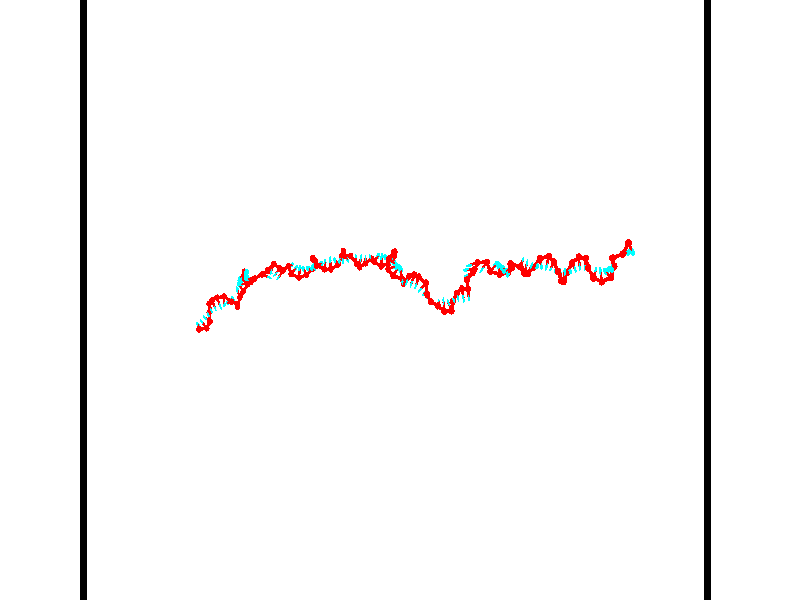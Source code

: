 // switches for output
#declare DRAW_BASES = 1; // possible values are 0, 1; only relevant for DNA ribbons
#declare DRAW_BASES_TYPE = 3; // possible values are 1, 2, 3; only relevant for DNA ribbons
#declare DRAW_FOG = 0; // set to 1 to enable fog

#include "colors.inc"

#include "transforms.inc"
background { rgb <1, 1, 1>}

#default {
   normal{
       ripples 0.25
       frequency 0.20
       turbulence 0.2
       lambda 5
   }
	finish {
		phong 0.1
		phong_size 40.
	}
}

// original window dimensions: 1024x640


// camera settings

camera {
	sky <-0, 1, 0>
	up <-0, 1, 0>
	right 1.6 * <0.99995, 0, 0.00999983>
	location <54.4867, 55, 106.329>
	look_at <55, 55, 55.0001>
	direction <0.513302, 0, -51.3289>
	angle 67.0682
}


# declare cpy_camera_pos = <54.4867, 55, 106.329>;
# if (DRAW_FOG = 1)
fog {
	fog_type 2
	up vnormalize(cpy_camera_pos)
	color rgbt<1,1,1,0.3>
	distance 1e-5
	fog_alt 3e-3
	fog_offset 88
}
# end


// LIGHTS

# declare lum = 6;
global_settings {
	ambient_light rgb lum * <0.05, 0.05, 0.05>
	max_trace_level 15
}# declare cpy_direct_light_amount = 0.25;
light_source
{	1000 * <-0.98995, -1, 1.00995>,
	rgb lum * cpy_direct_light_amount
	parallel
}

light_source
{	1000 * <0.98995, 1, -1.00995>,
	rgb lum * cpy_direct_light_amount
	parallel
}

// strand 0

// nucleotide -1

// particle -1
sphere {
	<36.493820, 52.743862, 50.410637> 0.250000
	pigment { color rgbt <1,0,0,0> }
	no_shadow
}
cylinder {
	<36.331497, 52.952541, 50.110462>,  <36.234104, 53.077751, 49.930359>, 0.100000
	pigment { color rgbt <1,0,0,0> }
	no_shadow
}
cylinder {
	<36.331497, 52.952541, 50.110462>,  <36.493820, 52.743862, 50.410637>, 0.100000
	pigment { color rgbt <1,0,0,0> }
	no_shadow
}

// particle -1
sphere {
	<36.331497, 52.952541, 50.110462> 0.100000
	pigment { color rgbt <1,0,0,0> }
	no_shadow
}
sphere {
	0, 1
	scale<0.080000,0.200000,0.300000>
	matrix <0.645348, 0.744976, 0.168926,
		0.647183, -0.415740, -0.638995,
		-0.405807, 0.521700, -0.750433,
		36.209755, 53.109051, 49.885334>
	pigment { color rgbt <0,1,1,0> }
	no_shadow
}
cylinder {
	<37.049461, 52.802750, 49.942158>,  <36.493820, 52.743862, 50.410637>, 0.130000
	pigment { color rgbt <1,0,0,0> }
	no_shadow
}

// nucleotide -1

// particle -1
sphere {
	<37.049461, 52.802750, 49.942158> 0.250000
	pigment { color rgbt <1,0,0,0> }
	no_shadow
}
cylinder {
	<36.786251, 53.103939, 49.940361>,  <36.628323, 53.284653, 49.939281>, 0.100000
	pigment { color rgbt <1,0,0,0> }
	no_shadow
}
cylinder {
	<36.786251, 53.103939, 49.940361>,  <37.049461, 52.802750, 49.942158>, 0.100000
	pigment { color rgbt <1,0,0,0> }
	no_shadow
}

// particle -1
sphere {
	<36.786251, 53.103939, 49.940361> 0.100000
	pigment { color rgbt <1,0,0,0> }
	no_shadow
}
sphere {
	0, 1
	scale<0.080000,0.200000,0.300000>
	matrix <0.752895, 0.657839, -0.019916,
		-0.012041, -0.016488, -0.999792,
		-0.658030, 0.752978, -0.004492,
		36.588840, 53.329834, 49.939014>
	pigment { color rgbt <0,1,1,0> }
	no_shadow
}
cylinder {
	<37.151459, 53.307545, 49.304089>,  <37.049461, 52.802750, 49.942158>, 0.130000
	pigment { color rgbt <1,0,0,0> }
	no_shadow
}

// nucleotide -1

// particle -1
sphere {
	<37.151459, 53.307545, 49.304089> 0.250000
	pigment { color rgbt <1,0,0,0> }
	no_shadow
}
cylinder {
	<36.987091, 53.484787, 49.622787>,  <36.888470, 53.591133, 49.814007>, 0.100000
	pigment { color rgbt <1,0,0,0> }
	no_shadow
}
cylinder {
	<36.987091, 53.484787, 49.622787>,  <37.151459, 53.307545, 49.304089>, 0.100000
	pigment { color rgbt <1,0,0,0> }
	no_shadow
}

// particle -1
sphere {
	<36.987091, 53.484787, 49.622787> 0.100000
	pigment { color rgbt <1,0,0,0> }
	no_shadow
}
sphere {
	0, 1
	scale<0.080000,0.200000,0.300000>
	matrix <0.746160, 0.665605, 0.014661,
		-0.523820, 0.600523, -0.604139,
		-0.410923, 0.443105, 0.796744,
		36.863815, 53.617718, 49.861809>
	pigment { color rgbt <0,1,1,0> }
	no_shadow
}
cylinder {
	<37.051899, 54.029438, 49.179504>,  <37.151459, 53.307545, 49.304089>, 0.130000
	pigment { color rgbt <1,0,0,0> }
	no_shadow
}

// nucleotide -1

// particle -1
sphere {
	<37.051899, 54.029438, 49.179504> 0.250000
	pigment { color rgbt <1,0,0,0> }
	no_shadow
}
cylinder {
	<37.118134, 53.923943, 49.559616>,  <37.157875, 53.860645, 49.787682>, 0.100000
	pigment { color rgbt <1,0,0,0> }
	no_shadow
}
cylinder {
	<37.118134, 53.923943, 49.559616>,  <37.051899, 54.029438, 49.179504>, 0.100000
	pigment { color rgbt <1,0,0,0> }
	no_shadow
}

// particle -1
sphere {
	<37.118134, 53.923943, 49.559616> 0.100000
	pigment { color rgbt <1,0,0,0> }
	no_shadow
}
sphere {
	0, 1
	scale<0.080000,0.200000,0.300000>
	matrix <0.850124, 0.526579, -0.001986,
		-0.499872, 0.808181, 0.311403,
		0.165583, -0.263739, 0.950276,
		37.167809, 53.844822, 49.844700>
	pigment { color rgbt <0,1,1,0> }
	no_shadow
}
cylinder {
	<37.144577, 54.700893, 49.541679>,  <37.051899, 54.029438, 49.179504>, 0.130000
	pigment { color rgbt <1,0,0,0> }
	no_shadow
}

// nucleotide -1

// particle -1
sphere {
	<37.144577, 54.700893, 49.541679> 0.250000
	pigment { color rgbt <1,0,0,0> }
	no_shadow
}
cylinder {
	<37.326656, 54.410759, 49.748245>,  <37.435905, 54.236679, 49.872185>, 0.100000
	pigment { color rgbt <1,0,0,0> }
	no_shadow
}
cylinder {
	<37.326656, 54.410759, 49.748245>,  <37.144577, 54.700893, 49.541679>, 0.100000
	pigment { color rgbt <1,0,0,0> }
	no_shadow
}

// particle -1
sphere {
	<37.326656, 54.410759, 49.748245> 0.100000
	pigment { color rgbt <1,0,0,0> }
	no_shadow
}
sphere {
	0, 1
	scale<0.080000,0.200000,0.300000>
	matrix <0.862936, 0.502296, -0.055145,
		-0.219394, 0.470734, 0.854562,
		0.455202, -0.725333, 0.516414,
		37.463219, 54.193157, 49.903168>
	pigment { color rgbt <0,1,1,0> }
	no_shadow
}
cylinder {
	<37.633850, 54.980030, 50.206764>,  <37.144577, 54.700893, 49.541679>, 0.130000
	pigment { color rgbt <1,0,0,0> }
	no_shadow
}

// nucleotide -1

// particle -1
sphere {
	<37.633850, 54.980030, 50.206764> 0.250000
	pigment { color rgbt <1,0,0,0> }
	no_shadow
}
cylinder {
	<37.740192, 54.627178, 50.051247>,  <37.803997, 54.415466, 49.957935>, 0.100000
	pigment { color rgbt <1,0,0,0> }
	no_shadow
}
cylinder {
	<37.740192, 54.627178, 50.051247>,  <37.633850, 54.980030, 50.206764>, 0.100000
	pigment { color rgbt <1,0,0,0> }
	no_shadow
}

// particle -1
sphere {
	<37.740192, 54.627178, 50.051247> 0.100000
	pigment { color rgbt <1,0,0,0> }
	no_shadow
}
sphere {
	0, 1
	scale<0.080000,0.200000,0.300000>
	matrix <0.902028, 0.369918, -0.222499,
		0.340094, -0.291547, 0.894056,
		0.265858, -0.882134, -0.388791,
		37.819950, 54.362537, 49.934608>
	pigment { color rgbt <0,1,1,0> }
	no_shadow
}
cylinder {
	<38.231220, 55.175266, 50.711445>,  <37.633850, 54.980030, 50.206764>, 0.130000
	pigment { color rgbt <1,0,0,0> }
	no_shadow
}

// nucleotide -1

// particle -1
sphere {
	<38.231220, 55.175266, 50.711445> 0.250000
	pigment { color rgbt <1,0,0,0> }
	no_shadow
}
cylinder {
	<38.387287, 54.807957, 50.684486>,  <38.480927, 54.587570, 50.668312>, 0.100000
	pigment { color rgbt <1,0,0,0> }
	no_shadow
}
cylinder {
	<38.387287, 54.807957, 50.684486>,  <38.231220, 55.175266, 50.711445>, 0.100000
	pigment { color rgbt <1,0,0,0> }
	no_shadow
}

// particle -1
sphere {
	<38.387287, 54.807957, 50.684486> 0.100000
	pigment { color rgbt <1,0,0,0> }
	no_shadow
}
sphere {
	0, 1
	scale<0.080000,0.200000,0.300000>
	matrix <0.784623, 0.369893, -0.497539,
		0.481808, 0.141241, 0.864819,
		0.390164, -0.918275, -0.067396,
		38.504337, 54.532475, 50.664268>
	pigment { color rgbt <0,1,1,0> }
	no_shadow
}
cylinder {
	<38.912750, 55.268406, 50.805187>,  <38.231220, 55.175266, 50.711445>, 0.130000
	pigment { color rgbt <1,0,0,0> }
	no_shadow
}

// nucleotide -1

// particle -1
sphere {
	<38.912750, 55.268406, 50.805187> 0.250000
	pigment { color rgbt <1,0,0,0> }
	no_shadow
}
cylinder {
	<38.847076, 54.941265, 50.584583>,  <38.807671, 54.744980, 50.452221>, 0.100000
	pigment { color rgbt <1,0,0,0> }
	no_shadow
}
cylinder {
	<38.847076, 54.941265, 50.584583>,  <38.912750, 55.268406, 50.805187>, 0.100000
	pigment { color rgbt <1,0,0,0> }
	no_shadow
}

// particle -1
sphere {
	<38.847076, 54.941265, 50.584583> 0.100000
	pigment { color rgbt <1,0,0,0> }
	no_shadow
}
sphere {
	0, 1
	scale<0.080000,0.200000,0.300000>
	matrix <0.614420, 0.352608, -0.705801,
		0.771707, -0.454742, 0.444610,
		-0.164184, -0.817849, -0.551513,
		38.797821, 54.695911, 50.419128>
	pigment { color rgbt <0,1,1,0> }
	no_shadow
}
cylinder {
	<39.546349, 54.866001, 50.652534>,  <38.912750, 55.268406, 50.805187>, 0.130000
	pigment { color rgbt <1,0,0,0> }
	no_shadow
}

// nucleotide -1

// particle -1
sphere {
	<39.546349, 54.866001, 50.652534> 0.250000
	pigment { color rgbt <1,0,0,0> }
	no_shadow
}
cylinder {
	<39.269917, 54.826107, 50.366188>,  <39.104057, 54.802170, 50.194378>, 0.100000
	pigment { color rgbt <1,0,0,0> }
	no_shadow
}
cylinder {
	<39.269917, 54.826107, 50.366188>,  <39.546349, 54.866001, 50.652534>, 0.100000
	pigment { color rgbt <1,0,0,0> }
	no_shadow
}

// particle -1
sphere {
	<39.269917, 54.826107, 50.366188> 0.100000
	pigment { color rgbt <1,0,0,0> }
	no_shadow
}
sphere {
	0, 1
	scale<0.080000,0.200000,0.300000>
	matrix <0.664862, 0.300764, -0.683739,
		0.283494, -0.948470, -0.141546,
		-0.691078, -0.099727, -0.715867,
		39.062595, 54.796188, 50.151428>
	pigment { color rgbt <0,1,1,0> }
	no_shadow
}
cylinder {
	<39.916008, 54.708439, 50.022671>,  <39.546349, 54.866001, 50.652534>, 0.130000
	pigment { color rgbt <1,0,0,0> }
	no_shadow
}

// nucleotide -1

// particle -1
sphere {
	<39.916008, 54.708439, 50.022671> 0.250000
	pigment { color rgbt <1,0,0,0> }
	no_shadow
}
cylinder {
	<39.553307, 54.836643, 49.913071>,  <39.335686, 54.913567, 49.847309>, 0.100000
	pigment { color rgbt <1,0,0,0> }
	no_shadow
}
cylinder {
	<39.553307, 54.836643, 49.913071>,  <39.916008, 54.708439, 50.022671>, 0.100000
	pigment { color rgbt <1,0,0,0> }
	no_shadow
}

// particle -1
sphere {
	<39.553307, 54.836643, 49.913071> 0.100000
	pigment { color rgbt <1,0,0,0> }
	no_shadow
}
sphere {
	0, 1
	scale<0.080000,0.200000,0.300000>
	matrix <0.391763, 0.400008, -0.828563,
		-0.155959, -0.858643, -0.488271,
		-0.906752, 0.320508, -0.273999,
		39.281281, 54.932796, 49.830872>
	pigment { color rgbt <0,1,1,0> }
	no_shadow
}
cylinder {
	<39.756073, 54.479492, 49.285465>,  <39.916008, 54.708439, 50.022671>, 0.130000
	pigment { color rgbt <1,0,0,0> }
	no_shadow
}

// nucleotide -1

// particle -1
sphere {
	<39.756073, 54.479492, 49.285465> 0.250000
	pigment { color rgbt <1,0,0,0> }
	no_shadow
}
cylinder {
	<39.533703, 54.804932, 49.353577>,  <39.400280, 55.000195, 49.394444>, 0.100000
	pigment { color rgbt <1,0,0,0> }
	no_shadow
}
cylinder {
	<39.533703, 54.804932, 49.353577>,  <39.756073, 54.479492, 49.285465>, 0.100000
	pigment { color rgbt <1,0,0,0> }
	no_shadow
}

// particle -1
sphere {
	<39.533703, 54.804932, 49.353577> 0.100000
	pigment { color rgbt <1,0,0,0> }
	no_shadow
}
sphere {
	0, 1
	scale<0.080000,0.200000,0.300000>
	matrix <0.514697, 0.497785, -0.698066,
		-0.652710, -0.300433, -0.695492,
		-0.555928, 0.813603, 0.170277,
		39.366924, 55.049011, 49.404659>
	pigment { color rgbt <0,1,1,0> }
	no_shadow
}
cylinder {
	<39.945580, 55.224239, 49.184120>,  <39.756073, 54.479492, 49.285465>, 0.130000
	pigment { color rgbt <1,0,0,0> }
	no_shadow
}

// nucleotide -1

// particle -1
sphere {
	<39.945580, 55.224239, 49.184120> 0.250000
	pigment { color rgbt <1,0,0,0> }
	no_shadow
}
cylinder {
	<39.859417, 55.548519, 49.401878>,  <39.807720, 55.743088, 49.532536>, 0.100000
	pigment { color rgbt <1,0,0,0> }
	no_shadow
}
cylinder {
	<39.859417, 55.548519, 49.401878>,  <39.945580, 55.224239, 49.184120>, 0.100000
	pigment { color rgbt <1,0,0,0> }
	no_shadow
}

// particle -1
sphere {
	<39.859417, 55.548519, 49.401878> 0.100000
	pigment { color rgbt <1,0,0,0> }
	no_shadow
}
sphere {
	0, 1
	scale<0.080000,0.200000,0.300000>
	matrix <-0.913705, 0.029404, -0.405313,
		-0.344594, -0.584726, 0.734405,
		-0.215402, 0.810698, 0.544399,
		39.794796, 55.791729, 49.565197>
	pigment { color rgbt <0,1,1,0> }
	no_shadow
}
cylinder {
	<40.120743, 55.650261, 48.742527>,  <39.945580, 55.224239, 49.184120>, 0.130000
	pigment { color rgbt <1,0,0,0> }
	no_shadow
}

// nucleotide -1

// particle -1
sphere {
	<40.120743, 55.650261, 48.742527> 0.250000
	pigment { color rgbt <1,0,0,0> }
	no_shadow
}
cylinder {
	<39.909584, 55.982628, 48.672215>,  <39.782890, 56.182049, 48.630028>, 0.100000
	pigment { color rgbt <1,0,0,0> }
	no_shadow
}
cylinder {
	<39.909584, 55.982628, 48.672215>,  <40.120743, 55.650261, 48.742527>, 0.100000
	pigment { color rgbt <1,0,0,0> }
	no_shadow
}

// particle -1
sphere {
	<39.909584, 55.982628, 48.672215> 0.100000
	pigment { color rgbt <1,0,0,0> }
	no_shadow
}
sphere {
	0, 1
	scale<0.080000,0.200000,0.300000>
	matrix <0.171823, 0.307178, 0.936012,
		0.831749, 0.463910, -0.304928,
		-0.527892, 0.830921, -0.175784,
		39.751217, 56.231903, 48.619480>
	pigment { color rgbt <0,1,1,0> }
	no_shadow
}
cylinder {
	<40.594345, 56.239399, 48.764538>,  <40.120743, 55.650261, 48.742527>, 0.130000
	pigment { color rgbt <1,0,0,0> }
	no_shadow
}

// nucleotide -1

// particle -1
sphere {
	<40.594345, 56.239399, 48.764538> 0.250000
	pigment { color rgbt <1,0,0,0> }
	no_shadow
}
cylinder {
	<40.210480, 56.257896, 48.875462>,  <39.980160, 56.268997, 48.942017>, 0.100000
	pigment { color rgbt <1,0,0,0> }
	no_shadow
}
cylinder {
	<40.210480, 56.257896, 48.875462>,  <40.594345, 56.239399, 48.764538>, 0.100000
	pigment { color rgbt <1,0,0,0> }
	no_shadow
}

// particle -1
sphere {
	<40.210480, 56.257896, 48.875462> 0.100000
	pigment { color rgbt <1,0,0,0> }
	no_shadow
}
sphere {
	0, 1
	scale<0.080000,0.200000,0.300000>
	matrix <0.281137, 0.164660, 0.945436,
		-0.001938, 0.985265, -0.171020,
		-0.959666, 0.046248, 0.277313,
		39.922581, 56.271770, 48.958656>
	pigment { color rgbt <0,1,1,0> }
	no_shadow
}
cylinder {
	<40.406513, 56.910892, 49.015881>,  <40.594345, 56.239399, 48.764538>, 0.130000
	pigment { color rgbt <1,0,0,0> }
	no_shadow
}

// nucleotide -1

// particle -1
sphere {
	<40.406513, 56.910892, 49.015881> 0.250000
	pigment { color rgbt <1,0,0,0> }
	no_shadow
}
cylinder {
	<40.184246, 56.644531, 49.215000>,  <40.050888, 56.484715, 49.334473>, 0.100000
	pigment { color rgbt <1,0,0,0> }
	no_shadow
}
cylinder {
	<40.184246, 56.644531, 49.215000>,  <40.406513, 56.910892, 49.015881>, 0.100000
	pigment { color rgbt <1,0,0,0> }
	no_shadow
}

// particle -1
sphere {
	<40.184246, 56.644531, 49.215000> 0.100000
	pigment { color rgbt <1,0,0,0> }
	no_shadow
}
sphere {
	0, 1
	scale<0.080000,0.200000,0.300000>
	matrix <0.393669, 0.316641, 0.862997,
		-0.732300, 0.675505, 0.086201,
		-0.555664, -0.665907, 0.497801,
		40.017548, 56.444759, 49.364342>
	pigment { color rgbt <0,1,1,0> }
	no_shadow
}
cylinder {
	<40.473572, 57.213921, 49.682377>,  <40.406513, 56.910892, 49.015881>, 0.130000
	pigment { color rgbt <1,0,0,0> }
	no_shadow
}

// nucleotide -1

// particle -1
sphere {
	<40.473572, 57.213921, 49.682377> 0.250000
	pigment { color rgbt <1,0,0,0> }
	no_shadow
}
cylinder {
	<40.260784, 56.882984, 49.754501>,  <40.133110, 56.684422, 49.797775>, 0.100000
	pigment { color rgbt <1,0,0,0> }
	no_shadow
}
cylinder {
	<40.260784, 56.882984, 49.754501>,  <40.473572, 57.213921, 49.682377>, 0.100000
	pigment { color rgbt <1,0,0,0> }
	no_shadow
}

// particle -1
sphere {
	<40.260784, 56.882984, 49.754501> 0.100000
	pigment { color rgbt <1,0,0,0> }
	no_shadow
}
sphere {
	0, 1
	scale<0.080000,0.200000,0.300000>
	matrix <-0.106414, 0.276579, 0.955081,
		-0.840049, 0.488888, -0.235172,
		-0.531971, -0.827341, 0.180316,
		40.101192, 56.634781, 49.808598>
	pigment { color rgbt <0,1,1,0> }
	no_shadow
}
cylinder {
	<40.640991, 56.579102, 50.083286>,  <40.473572, 57.213921, 49.682377>, 0.130000
	pigment { color rgbt <1,0,0,0> }
	no_shadow
}

// nucleotide -1

// particle -1
sphere {
	<40.640991, 56.579102, 50.083286> 0.250000
	pigment { color rgbt <1,0,0,0> }
	no_shadow
}
cylinder {
	<40.773720, 56.900265, 50.281372>,  <40.853355, 57.092960, 50.400223>, 0.100000
	pigment { color rgbt <1,0,0,0> }
	no_shadow
}
cylinder {
	<40.773720, 56.900265, 50.281372>,  <40.640991, 56.579102, 50.083286>, 0.100000
	pigment { color rgbt <1,0,0,0> }
	no_shadow
}

// particle -1
sphere {
	<40.773720, 56.900265, 50.281372> 0.100000
	pigment { color rgbt <1,0,0,0> }
	no_shadow
}
sphere {
	0, 1
	scale<0.080000,0.200000,0.300000>
	matrix <-0.034310, -0.514340, 0.856900,
		0.942719, -0.301328, -0.143120,
		0.331820, 0.802905, 0.495216,
		40.873264, 57.141136, 50.429935>
	pigment { color rgbt <0,1,1,0> }
	no_shadow
}
cylinder {
	<41.251514, 56.386147, 50.313026>,  <40.640991, 56.579102, 50.083286>, 0.130000
	pigment { color rgbt <1,0,0,0> }
	no_shadow
}

// nucleotide -1

// particle -1
sphere {
	<41.251514, 56.386147, 50.313026> 0.250000
	pigment { color rgbt <1,0,0,0> }
	no_shadow
}
cylinder {
	<41.070724, 56.638214, 50.565567>,  <40.962250, 56.789455, 50.717091>, 0.100000
	pigment { color rgbt <1,0,0,0> }
	no_shadow
}
cylinder {
	<41.070724, 56.638214, 50.565567>,  <41.251514, 56.386147, 50.313026>, 0.100000
	pigment { color rgbt <1,0,0,0> }
	no_shadow
}

// particle -1
sphere {
	<41.070724, 56.638214, 50.565567> 0.100000
	pigment { color rgbt <1,0,0,0> }
	no_shadow
}
sphere {
	0, 1
	scale<0.080000,0.200000,0.300000>
	matrix <0.155372, -0.641341, 0.751360,
		0.878396, 0.437689, 0.191959,
		-0.451973, 0.630167, 0.631356,
		40.935131, 56.827263, 50.754974>
	pigment { color rgbt <0,1,1,0> }
	no_shadow
}
cylinder {
	<41.720421, 56.640926, 50.862968>,  <41.251514, 56.386147, 50.313026>, 0.130000
	pigment { color rgbt <1,0,0,0> }
	no_shadow
}

// nucleotide -1

// particle -1
sphere {
	<41.720421, 56.640926, 50.862968> 0.250000
	pigment { color rgbt <1,0,0,0> }
	no_shadow
}
cylinder {
	<41.363594, 56.642948, 51.043716>,  <41.149498, 56.644161, 51.152164>, 0.100000
	pigment { color rgbt <1,0,0,0> }
	no_shadow
}
cylinder {
	<41.363594, 56.642948, 51.043716>,  <41.720421, 56.640926, 50.862968>, 0.100000
	pigment { color rgbt <1,0,0,0> }
	no_shadow
}

// particle -1
sphere {
	<41.363594, 56.642948, 51.043716> 0.100000
	pigment { color rgbt <1,0,0,0> }
	no_shadow
}
sphere {
	0, 1
	scale<0.080000,0.200000,0.300000>
	matrix <0.408559, -0.418299, 0.811237,
		0.193116, 0.908295, 0.371088,
		-0.892068, 0.005052, 0.451873,
		41.095974, 56.644463, 51.179279>
	pigment { color rgbt <0,1,1,0> }
	no_shadow
}
cylinder {
	<42.402954, 56.958389, 50.932579>,  <41.720421, 56.640926, 50.862968>, 0.130000
	pigment { color rgbt <1,0,0,0> }
	no_shadow
}

// nucleotide -1

// particle -1
sphere {
	<42.402954, 56.958389, 50.932579> 0.250000
	pigment { color rgbt <1,0,0,0> }
	no_shadow
}
cylinder {
	<42.716160, 56.840237, 50.713623>,  <42.904083, 56.769344, 50.582249>, 0.100000
	pigment { color rgbt <1,0,0,0> }
	no_shadow
}
cylinder {
	<42.716160, 56.840237, 50.713623>,  <42.402954, 56.958389, 50.932579>, 0.100000
	pigment { color rgbt <1,0,0,0> }
	no_shadow
}

// particle -1
sphere {
	<42.716160, 56.840237, 50.713623> 0.100000
	pigment { color rgbt <1,0,0,0> }
	no_shadow
}
sphere {
	0, 1
	scale<0.080000,0.200000,0.300000>
	matrix <0.394372, 0.916306, 0.069672,
		0.480993, -0.270428, 0.833975,
		0.783018, -0.295384, -0.547386,
		42.951065, 56.751621, 50.549408>
	pigment { color rgbt <0,1,1,0> }
	no_shadow
}
cylinder {
	<42.959896, 57.236504, 51.218658>,  <42.402954, 56.958389, 50.932579>, 0.130000
	pigment { color rgbt <1,0,0,0> }
	no_shadow
}

// nucleotide -1

// particle -1
sphere {
	<42.959896, 57.236504, 51.218658> 0.250000
	pigment { color rgbt <1,0,0,0> }
	no_shadow
}
cylinder {
	<43.053623, 57.144779, 50.840767>,  <43.109859, 57.089745, 50.614033>, 0.100000
	pigment { color rgbt <1,0,0,0> }
	no_shadow
}
cylinder {
	<43.053623, 57.144779, 50.840767>,  <42.959896, 57.236504, 51.218658>, 0.100000
	pigment { color rgbt <1,0,0,0> }
	no_shadow
}

// particle -1
sphere {
	<43.053623, 57.144779, 50.840767> 0.100000
	pigment { color rgbt <1,0,0,0> }
	no_shadow
}
sphere {
	0, 1
	scale<0.080000,0.200000,0.300000>
	matrix <0.284630, 0.945380, -0.158876,
		0.929559, -0.231670, 0.286790,
		0.234319, -0.229314, -0.944727,
		43.123920, 57.075985, 50.557350>
	pigment { color rgbt <0,1,1,0> }
	no_shadow
}
cylinder {
	<43.570469, 57.733440, 51.379379>,  <42.959896, 57.236504, 51.218658>, 0.130000
	pigment { color rgbt <1,0,0,0> }
	no_shadow
}

// nucleotide -1

// particle -1
sphere {
	<43.570469, 57.733440, 51.379379> 0.250000
	pigment { color rgbt <1,0,0,0> }
	no_shadow
}
cylinder {
	<43.473705, 57.396156, 51.571411>,  <43.415649, 57.193787, 51.686630>, 0.100000
	pigment { color rgbt <1,0,0,0> }
	no_shadow
}
cylinder {
	<43.473705, 57.396156, 51.571411>,  <43.570469, 57.733440, 51.379379>, 0.100000
	pigment { color rgbt <1,0,0,0> }
	no_shadow
}

// particle -1
sphere {
	<43.473705, 57.396156, 51.571411> 0.100000
	pigment { color rgbt <1,0,0,0> }
	no_shadow
}
sphere {
	0, 1
	scale<0.080000,0.200000,0.300000>
	matrix <0.945965, -0.315063, -0.076714,
		0.215941, 0.435582, 0.873864,
		-0.241907, -0.843211, 0.480080,
		43.401134, 57.143192, 51.715435>
	pigment { color rgbt <0,1,1,0> }
	no_shadow
}
cylinder {
	<44.123192, 57.401489, 51.338421>,  <43.570469, 57.733440, 51.379379>, 0.130000
	pigment { color rgbt <1,0,0,0> }
	no_shadow
}

// nucleotide -1

// particle -1
sphere {
	<44.123192, 57.401489, 51.338421> 0.250000
	pigment { color rgbt <1,0,0,0> }
	no_shadow
}
cylinder {
	<43.920181, 57.134621, 51.556522>,  <43.798374, 56.974499, 51.687386>, 0.100000
	pigment { color rgbt <1,0,0,0> }
	no_shadow
}
cylinder {
	<43.920181, 57.134621, 51.556522>,  <44.123192, 57.401489, 51.338421>, 0.100000
	pigment { color rgbt <1,0,0,0> }
	no_shadow
}

// particle -1
sphere {
	<43.920181, 57.134621, 51.556522> 0.100000
	pigment { color rgbt <1,0,0,0> }
	no_shadow
}
sphere {
	0, 1
	scale<0.080000,0.200000,0.300000>
	matrix <0.619382, -0.722403, -0.307409,
		0.598989, 0.181705, 0.779869,
		-0.507522, -0.667171, 0.545256,
		43.767925, 56.934471, 51.720100>
	pigment { color rgbt <0,1,1,0> }
	no_shadow
}
cylinder {
	<44.502235, 57.210316, 51.895565>,  <44.123192, 57.401489, 51.338421>, 0.130000
	pigment { color rgbt <1,0,0,0> }
	no_shadow
}

// nucleotide -1

// particle -1
sphere {
	<44.502235, 57.210316, 51.895565> 0.250000
	pigment { color rgbt <1,0,0,0> }
	no_shadow
}
cylinder {
	<44.248661, 56.925804, 51.774101>,  <44.096516, 56.755096, 51.701221>, 0.100000
	pigment { color rgbt <1,0,0,0> }
	no_shadow
}
cylinder {
	<44.248661, 56.925804, 51.774101>,  <44.502235, 57.210316, 51.895565>, 0.100000
	pigment { color rgbt <1,0,0,0> }
	no_shadow
}

// particle -1
sphere {
	<44.248661, 56.925804, 51.774101> 0.100000
	pigment { color rgbt <1,0,0,0> }
	no_shadow
}
sphere {
	0, 1
	scale<0.080000,0.200000,0.300000>
	matrix <0.771250, -0.610559, -0.179973,
		-0.057393, -0.348290, 0.935628,
		-0.633939, -0.711274, -0.303661,
		44.058479, 56.712421, 51.683002>
	pigment { color rgbt <0,1,1,0> }
	no_shadow
}
cylinder {
	<44.926258, 57.577564, 51.479607>,  <44.502235, 57.210316, 51.895565>, 0.130000
	pigment { color rgbt <1,0,0,0> }
	no_shadow
}

// nucleotide -1

// particle -1
sphere {
	<44.926258, 57.577564, 51.479607> 0.250000
	pigment { color rgbt <1,0,0,0> }
	no_shadow
}
cylinder {
	<45.039112, 57.640778, 51.101097>,  <45.106823, 57.678707, 50.873993>, 0.100000
	pigment { color rgbt <1,0,0,0> }
	no_shadow
}
cylinder {
	<45.039112, 57.640778, 51.101097>,  <44.926258, 57.577564, 51.479607>, 0.100000
	pigment { color rgbt <1,0,0,0> }
	no_shadow
}

// particle -1
sphere {
	<45.039112, 57.640778, 51.101097> 0.100000
	pigment { color rgbt <1,0,0,0> }
	no_shadow
}
sphere {
	0, 1
	scale<0.080000,0.200000,0.300000>
	matrix <0.878652, -0.438581, 0.188724,
		-0.385191, -0.884687, -0.262597,
		0.282132, 0.158037, -0.946269,
		45.123753, 57.688187, 50.817215>
	pigment { color rgbt <0,1,1,0> }
	no_shadow
}
cylinder {
	<45.102657, 56.979939, 51.197968>,  <44.926258, 57.577564, 51.479607>, 0.130000
	pigment { color rgbt <1,0,0,0> }
	no_shadow
}

// nucleotide -1

// particle -1
sphere {
	<45.102657, 56.979939, 51.197968> 0.250000
	pigment { color rgbt <1,0,0,0> }
	no_shadow
}
cylinder {
	<45.313641, 57.246880, 50.987659>,  <45.440231, 57.407043, 50.861477>, 0.100000
	pigment { color rgbt <1,0,0,0> }
	no_shadow
}
cylinder {
	<45.313641, 57.246880, 50.987659>,  <45.102657, 56.979939, 51.197968>, 0.100000
	pigment { color rgbt <1,0,0,0> }
	no_shadow
}

// particle -1
sphere {
	<45.313641, 57.246880, 50.987659> 0.100000
	pigment { color rgbt <1,0,0,0> }
	no_shadow
}
sphere {
	0, 1
	scale<0.080000,0.200000,0.300000>
	matrix <0.840935, -0.322029, 0.434885,
		0.120910, -0.671518, -0.731057,
		0.527455, 0.667354, -0.525766,
		45.471878, 57.447086, 50.829929>
	pigment { color rgbt <0,1,1,0> }
	no_shadow
}
cylinder {
	<45.803719, 56.699577, 51.044392>,  <45.102657, 56.979939, 51.197968>, 0.130000
	pigment { color rgbt <1,0,0,0> }
	no_shadow
}

// nucleotide -1

// particle -1
sphere {
	<45.803719, 56.699577, 51.044392> 0.250000
	pigment { color rgbt <1,0,0,0> }
	no_shadow
}
cylinder {
	<45.841896, 57.096275, 51.010128>,  <45.864803, 57.334293, 50.989571>, 0.100000
	pigment { color rgbt <1,0,0,0> }
	no_shadow
}
cylinder {
	<45.841896, 57.096275, 51.010128>,  <45.803719, 56.699577, 51.044392>, 0.100000
	pigment { color rgbt <1,0,0,0> }
	no_shadow
}

// particle -1
sphere {
	<45.841896, 57.096275, 51.010128> 0.100000
	pigment { color rgbt <1,0,0,0> }
	no_shadow
}
sphere {
	0, 1
	scale<0.080000,0.200000,0.300000>
	matrix <0.806121, -0.026519, 0.591156,
		0.584003, -0.125475, -0.801995,
		0.095443, 0.991742, -0.085661,
		45.870529, 57.393799, 50.984428>
	pigment { color rgbt <0,1,1,0> }
	no_shadow
}
cylinder {
	<46.443222, 56.925762, 50.685661>,  <45.803719, 56.699577, 51.044392>, 0.130000
	pigment { color rgbt <1,0,0,0> }
	no_shadow
}

// nucleotide -1

// particle -1
sphere {
	<46.443222, 56.925762, 50.685661> 0.250000
	pigment { color rgbt <1,0,0,0> }
	no_shadow
}
cylinder {
	<46.328697, 57.183598, 50.969223>,  <46.259983, 57.338299, 51.139359>, 0.100000
	pigment { color rgbt <1,0,0,0> }
	no_shadow
}
cylinder {
	<46.328697, 57.183598, 50.969223>,  <46.443222, 56.925762, 50.685661>, 0.100000
	pigment { color rgbt <1,0,0,0> }
	no_shadow
}

// particle -1
sphere {
	<46.328697, 57.183598, 50.969223> 0.100000
	pigment { color rgbt <1,0,0,0> }
	no_shadow
}
sphere {
	0, 1
	scale<0.080000,0.200000,0.300000>
	matrix <0.892591, -0.089516, 0.441891,
		0.348294, 0.759275, -0.549721,
		-0.286308, 0.644584, 0.708900,
		46.242805, 57.376972, 51.181892>
	pigment { color rgbt <0,1,1,0> }
	no_shadow
}
cylinder {
	<46.987007, 57.393360, 50.690701>,  <46.443222, 56.925762, 50.685661>, 0.130000
	pigment { color rgbt <1,0,0,0> }
	no_shadow
}

// nucleotide -1

// particle -1
sphere {
	<46.987007, 57.393360, 50.690701> 0.250000
	pigment { color rgbt <1,0,0,0> }
	no_shadow
}
cylinder {
	<46.799038, 57.399666, 51.043728>,  <46.686256, 57.403450, 51.255543>, 0.100000
	pigment { color rgbt <1,0,0,0> }
	no_shadow
}
cylinder {
	<46.799038, 57.399666, 51.043728>,  <46.987007, 57.393360, 50.690701>, 0.100000
	pigment { color rgbt <1,0,0,0> }
	no_shadow
}

// particle -1
sphere {
	<46.799038, 57.399666, 51.043728> 0.100000
	pigment { color rgbt <1,0,0,0> }
	no_shadow
}
sphere {
	0, 1
	scale<0.080000,0.200000,0.300000>
	matrix <0.873763, -0.133651, 0.467628,
		0.125329, 0.990903, 0.049030,
		-0.469927, 0.015767, 0.882564,
		46.658058, 57.404396, 51.308498>
	pigment { color rgbt <0,1,1,0> }
	no_shadow
}
cylinder {
	<47.280563, 57.972641, 51.062042>,  <46.987007, 57.393360, 50.690701>, 0.130000
	pigment { color rgbt <1,0,0,0> }
	no_shadow
}

// nucleotide -1

// particle -1
sphere {
	<47.280563, 57.972641, 51.062042> 0.250000
	pigment { color rgbt <1,0,0,0> }
	no_shadow
}
cylinder {
	<47.156689, 57.674992, 51.298813>,  <47.082363, 57.496403, 51.440876>, 0.100000
	pigment { color rgbt <1,0,0,0> }
	no_shadow
}
cylinder {
	<47.156689, 57.674992, 51.298813>,  <47.280563, 57.972641, 51.062042>, 0.100000
	pigment { color rgbt <1,0,0,0> }
	no_shadow
}

// particle -1
sphere {
	<47.156689, 57.674992, 51.298813> 0.100000
	pigment { color rgbt <1,0,0,0> }
	no_shadow
}
sphere {
	0, 1
	scale<0.080000,0.200000,0.300000>
	matrix <0.829835, 0.092393, 0.550307,
		-0.464186, 0.661622, 0.588887,
		-0.309686, -0.744123, 0.591924,
		47.063782, 57.451756, 51.476391>
	pigment { color rgbt <0,1,1,0> }
	no_shadow
}
cylinder {
	<47.157726, 58.170399, 51.660938>,  <47.280563, 57.972641, 51.062042>, 0.130000
	pigment { color rgbt <1,0,0,0> }
	no_shadow
}

// nucleotide -1

// particle -1
sphere {
	<47.157726, 58.170399, 51.660938> 0.250000
	pigment { color rgbt <1,0,0,0> }
	no_shadow
}
cylinder {
	<47.253578, 57.788410, 51.730919>,  <47.311089, 57.559219, 51.772907>, 0.100000
	pigment { color rgbt <1,0,0,0> }
	no_shadow
}
cylinder {
	<47.253578, 57.788410, 51.730919>,  <47.157726, 58.170399, 51.660938>, 0.100000
	pigment { color rgbt <1,0,0,0> }
	no_shadow
}

// particle -1
sphere {
	<47.253578, 57.788410, 51.730919> 0.100000
	pigment { color rgbt <1,0,0,0> }
	no_shadow
}
sphere {
	0, 1
	scale<0.080000,0.200000,0.300000>
	matrix <0.822595, 0.295427, 0.485861,
		-0.515669, 0.027489, 0.856347,
		0.239632, -0.954970, 0.174955,
		47.325466, 57.501919, 51.783405>
	pigment { color rgbt <0,1,1,0> }
	no_shadow
}
cylinder {
	<47.235973, 58.032722, 52.393059>,  <47.157726, 58.170399, 51.660938>, 0.130000
	pigment { color rgbt <1,0,0,0> }
	no_shadow
}

// nucleotide -1

// particle -1
sphere {
	<47.235973, 58.032722, 52.393059> 0.250000
	pigment { color rgbt <1,0,0,0> }
	no_shadow
}
cylinder {
	<47.458942, 57.801704, 52.154488>,  <47.592724, 57.663094, 52.011345>, 0.100000
	pigment { color rgbt <1,0,0,0> }
	no_shadow
}
cylinder {
	<47.458942, 57.801704, 52.154488>,  <47.235973, 58.032722, 52.393059>, 0.100000
	pigment { color rgbt <1,0,0,0> }
	no_shadow
}

// particle -1
sphere {
	<47.458942, 57.801704, 52.154488> 0.100000
	pigment { color rgbt <1,0,0,0> }
	no_shadow
}
sphere {
	0, 1
	scale<0.080000,0.200000,0.300000>
	matrix <0.816080, 0.249089, 0.521505,
		-0.152630, -0.777429, 0.610170,
		0.557420, -0.577545, -0.596426,
		47.626167, 57.628441, 51.975559>
	pigment { color rgbt <0,1,1,0> }
	no_shadow
}
cylinder {
	<47.645771, 57.545204, 52.735439>,  <47.235973, 58.032722, 52.393059>, 0.130000
	pigment { color rgbt <1,0,0,0> }
	no_shadow
}

// nucleotide -1

// particle -1
sphere {
	<47.645771, 57.545204, 52.735439> 0.250000
	pigment { color rgbt <1,0,0,0> }
	no_shadow
}
cylinder {
	<47.836800, 57.654892, 52.401558>,  <47.951416, 57.720707, 52.201229>, 0.100000
	pigment { color rgbt <1,0,0,0> }
	no_shadow
}
cylinder {
	<47.836800, 57.654892, 52.401558>,  <47.645771, 57.545204, 52.735439>, 0.100000
	pigment { color rgbt <1,0,0,0> }
	no_shadow
}

// particle -1
sphere {
	<47.836800, 57.654892, 52.401558> 0.100000
	pigment { color rgbt <1,0,0,0> }
	no_shadow
}
sphere {
	0, 1
	scale<0.080000,0.200000,0.300000>
	matrix <0.758478, 0.350825, 0.549212,
		0.443441, -0.895390, -0.040450,
		0.477568, 0.274223, -0.834704,
		47.980072, 57.737160, 52.151146>
	pigment { color rgbt <0,1,1,0> }
	no_shadow
}
cylinder {
	<48.325760, 57.271584, 52.774380>,  <47.645771, 57.545204, 52.735439>, 0.130000
	pigment { color rgbt <1,0,0,0> }
	no_shadow
}

// nucleotide -1

// particle -1
sphere {
	<48.325760, 57.271584, 52.774380> 0.250000
	pigment { color rgbt <1,0,0,0> }
	no_shadow
}
cylinder {
	<48.327332, 57.587963, 52.529633>,  <48.328274, 57.777790, 52.382786>, 0.100000
	pigment { color rgbt <1,0,0,0> }
	no_shadow
}
cylinder {
	<48.327332, 57.587963, 52.529633>,  <48.325760, 57.271584, 52.774380>, 0.100000
	pigment { color rgbt <1,0,0,0> }
	no_shadow
}

// particle -1
sphere {
	<48.327332, 57.587963, 52.529633> 0.100000
	pigment { color rgbt <1,0,0,0> }
	no_shadow
}
sphere {
	0, 1
	scale<0.080000,0.200000,0.300000>
	matrix <0.876826, 0.291458, 0.382398,
		0.480791, -0.538004, -0.692381,
		0.003932, 0.790951, -0.611867,
		48.328510, 57.825249, 52.346073>
	pigment { color rgbt <0,1,1,0> }
	no_shadow
}
cylinder {
	<48.830532, 57.278309, 52.243748>,  <48.325760, 57.271584, 52.774380>, 0.130000
	pigment { color rgbt <1,0,0,0> }
	no_shadow
}

// nucleotide -1

// particle -1
sphere {
	<48.830532, 57.278309, 52.243748> 0.250000
	pigment { color rgbt <1,0,0,0> }
	no_shadow
}
cylinder {
	<48.815590, 57.666443, 52.339291>,  <48.806625, 57.899323, 52.396618>, 0.100000
	pigment { color rgbt <1,0,0,0> }
	no_shadow
}
cylinder {
	<48.815590, 57.666443, 52.339291>,  <48.830532, 57.278309, 52.243748>, 0.100000
	pigment { color rgbt <1,0,0,0> }
	no_shadow
}

// particle -1
sphere {
	<48.815590, 57.666443, 52.339291> 0.100000
	pigment { color rgbt <1,0,0,0> }
	no_shadow
}
sphere {
	0, 1
	scale<0.080000,0.200000,0.300000>
	matrix <0.948384, -0.040898, 0.314477,
		0.314917, 0.238278, -0.918723,
		-0.037359, 0.970335, 0.238859,
		48.804382, 57.957542, 52.410950>
	pigment { color rgbt <0,1,1,0> }
	no_shadow
}
cylinder {
	<49.452480, 57.646309, 52.004669>,  <48.830532, 57.278309, 52.243748>, 0.130000
	pigment { color rgbt <1,0,0,0> }
	no_shadow
}

// nucleotide -1

// particle -1
sphere {
	<49.452480, 57.646309, 52.004669> 0.250000
	pigment { color rgbt <1,0,0,0> }
	no_shadow
}
cylinder {
	<49.324715, 57.819820, 52.341671>,  <49.248055, 57.923927, 52.543873>, 0.100000
	pigment { color rgbt <1,0,0,0> }
	no_shadow
}
cylinder {
	<49.324715, 57.819820, 52.341671>,  <49.452480, 57.646309, 52.004669>, 0.100000
	pigment { color rgbt <1,0,0,0> }
	no_shadow
}

// particle -1
sphere {
	<49.324715, 57.819820, 52.341671> 0.100000
	pigment { color rgbt <1,0,0,0> }
	no_shadow
}
sphere {
	0, 1
	scale<0.080000,0.200000,0.300000>
	matrix <0.931469, -0.019698, 0.363288,
		0.174183, 0.900803, -0.397762,
		-0.319416, 0.433782, 0.842500,
		49.228889, 57.949955, 52.594421>
	pigment { color rgbt <0,1,1,0> }
	no_shadow
}
cylinder {
	<49.809654, 58.283722, 52.110229>,  <49.452480, 57.646309, 52.004669>, 0.130000
	pigment { color rgbt <1,0,0,0> }
	no_shadow
}

// nucleotide -1

// particle -1
sphere {
	<49.809654, 58.283722, 52.110229> 0.250000
	pigment { color rgbt <1,0,0,0> }
	no_shadow
}
cylinder {
	<49.719528, 58.071320, 52.436974>,  <49.665455, 57.943878, 52.633022>, 0.100000
	pigment { color rgbt <1,0,0,0> }
	no_shadow
}
cylinder {
	<49.719528, 58.071320, 52.436974>,  <49.809654, 58.283722, 52.110229>, 0.100000
	pigment { color rgbt <1,0,0,0> }
	no_shadow
}

// particle -1
sphere {
	<49.719528, 58.071320, 52.436974> 0.100000
	pigment { color rgbt <1,0,0,0> }
	no_shadow
}
sphere {
	0, 1
	scale<0.080000,0.200000,0.300000>
	matrix <0.973737, -0.094559, 0.207111,
		-0.032735, 0.842076, 0.538365,
		-0.225311, -0.531006, 0.816865,
		49.651936, 57.912018, 52.682034>
	pigment { color rgbt <0,1,1,0> }
	no_shadow
}
cylinder {
	<50.005028, 58.625366, 52.748493>,  <49.809654, 58.283722, 52.110229>, 0.130000
	pigment { color rgbt <1,0,0,0> }
	no_shadow
}

// nucleotide -1

// particle -1
sphere {
	<50.005028, 58.625366, 52.748493> 0.250000
	pigment { color rgbt <1,0,0,0> }
	no_shadow
}
cylinder {
	<49.992706, 58.229977, 52.807777>,  <49.985313, 57.992741, 52.843349>, 0.100000
	pigment { color rgbt <1,0,0,0> }
	no_shadow
}
cylinder {
	<49.992706, 58.229977, 52.807777>,  <50.005028, 58.625366, 52.748493>, 0.100000
	pigment { color rgbt <1,0,0,0> }
	no_shadow
}

// particle -1
sphere {
	<49.992706, 58.229977, 52.807777> 0.100000
	pigment { color rgbt <1,0,0,0> }
	no_shadow
}
sphere {
	0, 1
	scale<0.080000,0.200000,0.300000>
	matrix <0.974827, 0.003047, 0.222942,
		-0.220824, 0.151347, 0.963499,
		-0.030805, -0.988476, 0.148210,
		49.983463, 57.933434, 52.852242>
	pigment { color rgbt <0,1,1,0> }
	no_shadow
}
cylinder {
	<50.079147, 58.264935, 53.448246>,  <50.005028, 58.625366, 52.748493>, 0.130000
	pigment { color rgbt <1,0,0,0> }
	no_shadow
}

// nucleotide -1

// particle -1
sphere {
	<50.079147, 58.264935, 53.448246> 0.250000
	pigment { color rgbt <1,0,0,0> }
	no_shadow
}
cylinder {
	<50.251171, 58.089481, 53.132614>,  <50.354385, 57.984211, 52.943233>, 0.100000
	pigment { color rgbt <1,0,0,0> }
	no_shadow
}
cylinder {
	<50.251171, 58.089481, 53.132614>,  <50.079147, 58.264935, 53.448246>, 0.100000
	pigment { color rgbt <1,0,0,0> }
	no_shadow
}

// particle -1
sphere {
	<50.251171, 58.089481, 53.132614> 0.100000
	pigment { color rgbt <1,0,0,0> }
	no_shadow
}
sphere {
	0, 1
	scale<0.080000,0.200000,0.300000>
	matrix <0.894602, 0.324578, 0.307141,
		0.121396, -0.838004, 0.531989,
		0.430057, -0.438633, -0.789083,
		50.380188, 57.957893, 52.895889>
	pigment { color rgbt <0,1,1,0> }
	no_shadow
}
cylinder {
	<50.717213, 58.187614, 53.776764>,  <50.079147, 58.264935, 53.448246>, 0.130000
	pigment { color rgbt <1,0,0,0> }
	no_shadow
}

// nucleotide -1

// particle -1
sphere {
	<50.717213, 58.187614, 53.776764> 0.250000
	pigment { color rgbt <1,0,0,0> }
	no_shadow
}
cylinder {
	<50.752483, 58.121471, 53.383850>,  <50.773647, 58.081787, 53.148102>, 0.100000
	pigment { color rgbt <1,0,0,0> }
	no_shadow
}
cylinder {
	<50.752483, 58.121471, 53.383850>,  <50.717213, 58.187614, 53.776764>, 0.100000
	pigment { color rgbt <1,0,0,0> }
	no_shadow
}

// particle -1
sphere {
	<50.752483, 58.121471, 53.383850> 0.100000
	pigment { color rgbt <1,0,0,0> }
	no_shadow
}
sphere {
	0, 1
	scale<0.080000,0.200000,0.300000>
	matrix <0.956220, 0.290305, 0.036970,
		0.279049, -0.942540, 0.183715,
		0.088179, -0.165355, -0.982284,
		50.778938, 58.071865, 53.089165>
	pigment { color rgbt <0,1,1,0> }
	no_shadow
}
cylinder {
	<51.225777, 57.637642, 53.510876>,  <50.717213, 58.187614, 53.776764>, 0.130000
	pigment { color rgbt <1,0,0,0> }
	no_shadow
}

// nucleotide -1

// particle -1
sphere {
	<51.225777, 57.637642, 53.510876> 0.250000
	pigment { color rgbt <1,0,0,0> }
	no_shadow
}
cylinder {
	<51.175476, 57.930939, 53.243580>,  <51.145298, 58.106918, 53.083202>, 0.100000
	pigment { color rgbt <1,0,0,0> }
	no_shadow
}
cylinder {
	<51.175476, 57.930939, 53.243580>,  <51.225777, 57.637642, 53.510876>, 0.100000
	pigment { color rgbt <1,0,0,0> }
	no_shadow
}

// particle -1
sphere {
	<51.175476, 57.930939, 53.243580> 0.100000
	pigment { color rgbt <1,0,0,0> }
	no_shadow
}
sphere {
	0, 1
	scale<0.080000,0.200000,0.300000>
	matrix <0.989457, 0.141485, -0.030945,
		0.071855, -0.665083, -0.743304,
		-0.125748, 0.733244, -0.668237,
		51.137753, 58.150913, 53.043110>
	pigment { color rgbt <0,1,1,0> }
	no_shadow
}
cylinder {
	<51.445446, 57.423733, 52.773449>,  <51.225777, 57.637642, 53.510876>, 0.130000
	pigment { color rgbt <1,0,0,0> }
	no_shadow
}

// nucleotide -1

// particle -1
sphere {
	<51.445446, 57.423733, 52.773449> 0.250000
	pigment { color rgbt <1,0,0,0> }
	no_shadow
}
cylinder {
	<51.510277, 57.798904, 52.896103>,  <51.549175, 58.024006, 52.969696>, 0.100000
	pigment { color rgbt <1,0,0,0> }
	no_shadow
}
cylinder {
	<51.510277, 57.798904, 52.896103>,  <51.445446, 57.423733, 52.773449>, 0.100000
	pigment { color rgbt <1,0,0,0> }
	no_shadow
}

// particle -1
sphere {
	<51.510277, 57.798904, 52.896103> 0.100000
	pigment { color rgbt <1,0,0,0> }
	no_shadow
}
sphere {
	0, 1
	scale<0.080000,0.200000,0.300000>
	matrix <0.986135, -0.165168, -0.016038,
		0.035605, 0.304985, -0.951691,
		0.162080, 0.937925, 0.306638,
		51.558903, 58.080280, 52.988094>
	pigment { color rgbt <0,1,1,0> }
	no_shadow
}
cylinder {
	<51.932323, 57.733788, 52.316391>,  <51.445446, 57.423733, 52.773449>, 0.130000
	pigment { color rgbt <1,0,0,0> }
	no_shadow
}

// nucleotide -1

// particle -1
sphere {
	<51.932323, 57.733788, 52.316391> 0.250000
	pigment { color rgbt <1,0,0,0> }
	no_shadow
}
cylinder {
	<51.954666, 57.943909, 52.656021>,  <51.968071, 58.069981, 52.859798>, 0.100000
	pigment { color rgbt <1,0,0,0> }
	no_shadow
}
cylinder {
	<51.954666, 57.943909, 52.656021>,  <51.932323, 57.733788, 52.316391>, 0.100000
	pigment { color rgbt <1,0,0,0> }
	no_shadow
}

// particle -1
sphere {
	<51.954666, 57.943909, 52.656021> 0.100000
	pigment { color rgbt <1,0,0,0> }
	no_shadow
}
sphere {
	0, 1
	scale<0.080000,0.200000,0.300000>
	matrix <0.998033, -0.005138, -0.062475,
		-0.028456, 0.850898, -0.524559,
		0.055856, 0.525305, 0.849079,
		51.971424, 58.101501, 52.910744>
	pigment { color rgbt <0,1,1,0> }
	no_shadow
}
cylinder {
	<52.463169, 58.095123, 52.191628>,  <51.932323, 57.733788, 52.316391>, 0.130000
	pigment { color rgbt <1,0,0,0> }
	no_shadow
}

// nucleotide -1

// particle -1
sphere {
	<52.463169, 58.095123, 52.191628> 0.250000
	pigment { color rgbt <1,0,0,0> }
	no_shadow
}
cylinder {
	<52.398907, 58.162369, 52.580662>,  <52.360352, 58.202717, 52.814083>, 0.100000
	pigment { color rgbt <1,0,0,0> }
	no_shadow
}
cylinder {
	<52.398907, 58.162369, 52.580662>,  <52.463169, 58.095123, 52.191628>, 0.100000
	pigment { color rgbt <1,0,0,0> }
	no_shadow
}

// particle -1
sphere {
	<52.398907, 58.162369, 52.580662> 0.100000
	pigment { color rgbt <1,0,0,0> }
	no_shadow
}
sphere {
	0, 1
	scale<0.080000,0.200000,0.300000>
	matrix <0.960720, 0.252555, 0.115036,
		-0.226292, 0.952866, -0.202086,
		-0.160652, 0.168116, 0.972588,
		52.350712, 58.212803, 52.872437>
	pigment { color rgbt <0,1,1,0> }
	no_shadow
}
cylinder {
	<52.715385, 57.836597, 52.877609>,  <52.463169, 58.095123, 52.191628>, 0.130000
	pigment { color rgbt <1,0,0,0> }
	no_shadow
}

// nucleotide -1

// particle -1
sphere {
	<52.715385, 57.836597, 52.877609> 0.250000
	pigment { color rgbt <1,0,0,0> }
	no_shadow
}
cylinder {
	<52.917625, 58.088848, 52.642090>,  <53.038967, 58.240196, 52.500778>, 0.100000
	pigment { color rgbt <1,0,0,0> }
	no_shadow
}
cylinder {
	<52.917625, 58.088848, 52.642090>,  <52.715385, 57.836597, 52.877609>, 0.100000
	pigment { color rgbt <1,0,0,0> }
	no_shadow
}

// particle -1
sphere {
	<52.917625, 58.088848, 52.642090> 0.100000
	pigment { color rgbt <1,0,0,0> }
	no_shadow
}
sphere {
	0, 1
	scale<0.080000,0.200000,0.300000>
	matrix <0.795303, -0.076098, 0.601418,
		0.334463, -0.772348, -0.540012,
		0.505597, 0.630625, -0.588798,
		53.069305, 58.278034, 52.465450>
	pigment { color rgbt <0,1,1,0> }
	no_shadow
}
cylinder {
	<53.342537, 57.504887, 52.556049>,  <52.715385, 57.836597, 52.877609>, 0.130000
	pigment { color rgbt <1,0,0,0> }
	no_shadow
}

// nucleotide -1

// particle -1
sphere {
	<53.342537, 57.504887, 52.556049> 0.250000
	pigment { color rgbt <1,0,0,0> }
	no_shadow
}
cylinder {
	<53.378407, 57.894722, 52.638165>,  <53.399929, 58.128624, 52.687435>, 0.100000
	pigment { color rgbt <1,0,0,0> }
	no_shadow
}
cylinder {
	<53.378407, 57.894722, 52.638165>,  <53.342537, 57.504887, 52.556049>, 0.100000
	pigment { color rgbt <1,0,0,0> }
	no_shadow
}

// particle -1
sphere {
	<53.378407, 57.894722, 52.638165> 0.100000
	pigment { color rgbt <1,0,0,0> }
	no_shadow
}
sphere {
	0, 1
	scale<0.080000,0.200000,0.300000>
	matrix <0.820996, -0.189025, 0.538735,
		0.563847, 0.120229, -0.817081,
		0.089678, 0.974584, 0.205289,
		53.405312, 58.187096, 52.699753>
	pigment { color rgbt <0,1,1,0> }
	no_shadow
}
cylinder {
	<53.994247, 57.723122, 52.466278>,  <53.342537, 57.504887, 52.556049>, 0.130000
	pigment { color rgbt <1,0,0,0> }
	no_shadow
}

// nucleotide -1

// particle -1
sphere {
	<53.994247, 57.723122, 52.466278> 0.250000
	pigment { color rgbt <1,0,0,0> }
	no_shadow
}
cylinder {
	<53.833881, 57.972359, 52.734913>,  <53.737663, 58.121902, 52.896091>, 0.100000
	pigment { color rgbt <1,0,0,0> }
	no_shadow
}
cylinder {
	<53.833881, 57.972359, 52.734913>,  <53.994247, 57.723122, 52.466278>, 0.100000
	pigment { color rgbt <1,0,0,0> }
	no_shadow
}

// particle -1
sphere {
	<53.833881, 57.972359, 52.734913> 0.100000
	pigment { color rgbt <1,0,0,0> }
	no_shadow
}
sphere {
	0, 1
	scale<0.080000,0.200000,0.300000>
	matrix <0.763331, -0.178142, 0.620960,
		0.506554, 0.761590, -0.404208,
		-0.400911, 0.623094, 0.671583,
		53.713608, 58.159286, 52.936386>
	pigment { color rgbt <0,1,1,0> }
	no_shadow
}
cylinder {
	<54.521961, 58.270317, 52.630989>,  <53.994247, 57.723122, 52.466278>, 0.130000
	pigment { color rgbt <1,0,0,0> }
	no_shadow
}

// nucleotide -1

// particle -1
sphere {
	<54.521961, 58.270317, 52.630989> 0.250000
	pigment { color rgbt <1,0,0,0> }
	no_shadow
}
cylinder {
	<54.257309, 58.165726, 52.912094>,  <54.098518, 58.102970, 53.080757>, 0.100000
	pigment { color rgbt <1,0,0,0> }
	no_shadow
}
cylinder {
	<54.257309, 58.165726, 52.912094>,  <54.521961, 58.270317, 52.630989>, 0.100000
	pigment { color rgbt <1,0,0,0> }
	no_shadow
}

// particle -1
sphere {
	<54.257309, 58.165726, 52.912094> 0.100000
	pigment { color rgbt <1,0,0,0> }
	no_shadow
}
sphere {
	0, 1
	scale<0.080000,0.200000,0.300000>
	matrix <0.727684, -0.450013, 0.517653,
		0.180900, 0.853884, 0.488013,
		-0.661628, -0.261476, 0.702765,
		54.058819, 58.087284, 53.122925>
	pigment { color rgbt <0,1,1,0> }
	no_shadow
}
cylinder {
	<54.556545, 58.533905, 53.371189>,  <54.521961, 58.270317, 52.630989>, 0.130000
	pigment { color rgbt <1,0,0,0> }
	no_shadow
}

// nucleotide -1

// particle -1
sphere {
	<54.556545, 58.533905, 53.371189> 0.250000
	pigment { color rgbt <1,0,0,0> }
	no_shadow
}
cylinder {
	<54.376053, 58.177155, 53.383514>,  <54.267757, 57.963104, 53.390911>, 0.100000
	pigment { color rgbt <1,0,0,0> }
	no_shadow
}
cylinder {
	<54.376053, 58.177155, 53.383514>,  <54.556545, 58.533905, 53.371189>, 0.100000
	pigment { color rgbt <1,0,0,0> }
	no_shadow
}

// particle -1
sphere {
	<54.376053, 58.177155, 53.383514> 0.100000
	pigment { color rgbt <1,0,0,0> }
	no_shadow
}
sphere {
	0, 1
	scale<0.080000,0.200000,0.300000>
	matrix <0.655805, -0.307979, 0.689252,
		-0.605237, 0.331218, 0.723866,
		-0.451228, -0.891876, 0.030814,
		54.240685, 57.909592, 53.392757>
	pigment { color rgbt <0,1,1,0> }
	no_shadow
}
cylinder {
	<54.453506, 58.454025, 54.030125>,  <54.556545, 58.533905, 53.371189>, 0.130000
	pigment { color rgbt <1,0,0,0> }
	no_shadow
}

// nucleotide -1

// particle -1
sphere {
	<54.453506, 58.454025, 54.030125> 0.250000
	pigment { color rgbt <1,0,0,0> }
	no_shadow
}
cylinder {
	<54.446709, 58.089043, 53.866596>,  <54.442631, 57.870052, 53.768478>, 0.100000
	pigment { color rgbt <1,0,0,0> }
	no_shadow
}
cylinder {
	<54.446709, 58.089043, 53.866596>,  <54.453506, 58.454025, 54.030125>, 0.100000
	pigment { color rgbt <1,0,0,0> }
	no_shadow
}

// particle -1
sphere {
	<54.446709, 58.089043, 53.866596> 0.100000
	pigment { color rgbt <1,0,0,0> }
	no_shadow
}
sphere {
	0, 1
	scale<0.080000,0.200000,0.300000>
	matrix <0.450126, -0.372081, 0.811752,
		-0.892803, -0.170222, 0.417045,
		-0.016997, -0.912458, -0.408817,
		54.441608, 57.815304, 53.743950>
	pigment { color rgbt <0,1,1,0> }
	no_shadow
}
cylinder {
	<54.053677, 57.938461, 54.549465>,  <54.453506, 58.454025, 54.030125>, 0.130000
	pigment { color rgbt <1,0,0,0> }
	no_shadow
}

// nucleotide -1

// particle -1
sphere {
	<54.053677, 57.938461, 54.549465> 0.250000
	pigment { color rgbt <1,0,0,0> }
	no_shadow
}
cylinder {
	<54.333862, 57.761135, 54.325745>,  <54.501976, 57.654739, 54.191513>, 0.100000
	pigment { color rgbt <1,0,0,0> }
	no_shadow
}
cylinder {
	<54.333862, 57.761135, 54.325745>,  <54.053677, 57.938461, 54.549465>, 0.100000
	pigment { color rgbt <1,0,0,0> }
	no_shadow
}

// particle -1
sphere {
	<54.333862, 57.761135, 54.325745> 0.100000
	pigment { color rgbt <1,0,0,0> }
	no_shadow
}
sphere {
	0, 1
	scale<0.080000,0.200000,0.300000>
	matrix <0.429914, -0.363442, 0.826489,
		-0.569666, -0.819381, -0.063994,
		0.700467, -0.443311, -0.559304,
		54.544003, 57.628143, 54.157955>
	pigment { color rgbt <0,1,1,0> }
	no_shadow
}
cylinder {
	<53.997135, 57.193596, 54.690849>,  <54.053677, 57.938461, 54.549465>, 0.130000
	pigment { color rgbt <1,0,0,0> }
	no_shadow
}

// nucleotide -1

// particle -1
sphere {
	<53.997135, 57.193596, 54.690849> 0.250000
	pigment { color rgbt <1,0,0,0> }
	no_shadow
}
cylinder {
	<54.354973, 57.333519, 54.579620>,  <54.569675, 57.417473, 54.512882>, 0.100000
	pigment { color rgbt <1,0,0,0> }
	no_shadow
}
cylinder {
	<54.354973, 57.333519, 54.579620>,  <53.997135, 57.193596, 54.690849>, 0.100000
	pigment { color rgbt <1,0,0,0> }
	no_shadow
}

// particle -1
sphere {
	<54.354973, 57.333519, 54.579620> 0.100000
	pigment { color rgbt <1,0,0,0> }
	no_shadow
}
sphere {
	0, 1
	scale<0.080000,0.200000,0.300000>
	matrix <0.423933, -0.467550, 0.775679,
		0.141330, -0.811806, -0.566566,
		0.894599, 0.349813, -0.278072,
		54.623352, 57.438461, 54.496197>
	pigment { color rgbt <0,1,1,0> }
	no_shadow
}
cylinder {
	<54.428722, 56.714458, 54.774109>,  <53.997135, 57.193596, 54.690849>, 0.130000
	pigment { color rgbt <1,0,0,0> }
	no_shadow
}

// nucleotide -1

// particle -1
sphere {
	<54.428722, 56.714458, 54.774109> 0.250000
	pigment { color rgbt <1,0,0,0> }
	no_shadow
}
cylinder {
	<54.658798, 57.037315, 54.827301>,  <54.796844, 57.231030, 54.859219>, 0.100000
	pigment { color rgbt <1,0,0,0> }
	no_shadow
}
cylinder {
	<54.658798, 57.037315, 54.827301>,  <54.428722, 56.714458, 54.774109>, 0.100000
	pigment { color rgbt <1,0,0,0> }
	no_shadow
}

// particle -1
sphere {
	<54.658798, 57.037315, 54.827301> 0.100000
	pigment { color rgbt <1,0,0,0> }
	no_shadow
}
sphere {
	0, 1
	scale<0.080000,0.200000,0.300000>
	matrix <0.359062, -0.395185, 0.845520,
		0.735004, -0.438586, -0.517119,
		0.575191, 0.807138, 0.132982,
		54.831356, 57.279457, 54.867195>
	pigment { color rgbt <0,1,1,0> }
	no_shadow
}
cylinder {
	<55.187748, 56.501793, 55.000168>,  <54.428722, 56.714458, 54.774109>, 0.130000
	pigment { color rgbt <1,0,0,0> }
	no_shadow
}

// nucleotide -1

// particle -1
sphere {
	<55.187748, 56.501793, 55.000168> 0.250000
	pigment { color rgbt <1,0,0,0> }
	no_shadow
}
cylinder {
	<55.101486, 56.871559, 55.125992>,  <55.049728, 57.093418, 55.201485>, 0.100000
	pigment { color rgbt <1,0,0,0> }
	no_shadow
}
cylinder {
	<55.101486, 56.871559, 55.125992>,  <55.187748, 56.501793, 55.000168>, 0.100000
	pigment { color rgbt <1,0,0,0> }
	no_shadow
}

// particle -1
sphere {
	<55.101486, 56.871559, 55.125992> 0.100000
	pigment { color rgbt <1,0,0,0> }
	no_shadow
}
sphere {
	0, 1
	scale<0.080000,0.200000,0.300000>
	matrix <0.315242, -0.238980, 0.918428,
		0.924184, 0.297225, -0.239879,
		-0.215653, 0.924417, 0.314559,
		55.036789, 57.148884, 55.220360>
	pigment { color rgbt <0,1,1,0> }
	no_shadow
}
cylinder {
	<55.285648, 56.132580, 55.670658>,  <55.187748, 56.501793, 55.000168>, 0.130000
	pigment { color rgbt <1,0,0,0> }
	no_shadow
}

// nucleotide -1

// particle -1
sphere {
	<55.285648, 56.132580, 55.670658> 0.250000
	pigment { color rgbt <1,0,0,0> }
	no_shadow
}
cylinder {
	<55.232605, 56.200840, 56.061203>,  <55.200779, 56.241798, 56.295532>, 0.100000
	pigment { color rgbt <1,0,0,0> }
	no_shadow
}
cylinder {
	<55.232605, 56.200840, 56.061203>,  <55.285648, 56.132580, 55.670658>, 0.100000
	pigment { color rgbt <1,0,0,0> }
	no_shadow
}

// particle -1
sphere {
	<55.232605, 56.200840, 56.061203> 0.100000
	pigment { color rgbt <1,0,0,0> }
	no_shadow
}
sphere {
	0, 1
	scale<0.080000,0.200000,0.300000>
	matrix <0.989223, -0.038893, 0.141156,
		0.062063, 0.984563, -0.163657,
		-0.132612, 0.170653, 0.976366,
		55.192822, 56.252037, 56.354115>
	pigment { color rgbt <0,1,1,0> }
	no_shadow
}
cylinder {
	<55.750244, 56.649017, 56.048500>,  <55.285648, 56.132580, 55.670658>, 0.130000
	pigment { color rgbt <1,0,0,0> }
	no_shadow
}

// nucleotide -1

// particle -1
sphere {
	<55.750244, 56.649017, 56.048500> 0.250000
	pigment { color rgbt <1,0,0,0> }
	no_shadow
}
cylinder {
	<55.627602, 56.394928, 56.332047>,  <55.554016, 56.242474, 56.502174>, 0.100000
	pigment { color rgbt <1,0,0,0> }
	no_shadow
}
cylinder {
	<55.627602, 56.394928, 56.332047>,  <55.750244, 56.649017, 56.048500>, 0.100000
	pigment { color rgbt <1,0,0,0> }
	no_shadow
}

// particle -1
sphere {
	<55.627602, 56.394928, 56.332047> 0.100000
	pigment { color rgbt <1,0,0,0> }
	no_shadow
}
sphere {
	0, 1
	scale<0.080000,0.200000,0.300000>
	matrix <0.945449, -0.289385, 0.149609,
		0.110099, 0.716063, 0.689298,
		-0.306602, -0.635224, 0.708862,
		55.535622, 56.204361, 56.544704>
	pigment { color rgbt <0,1,1,0> }
	no_shadow
}
cylinder {
	<56.161148, 56.725639, 56.572350>,  <55.750244, 56.649017, 56.048500>, 0.130000
	pigment { color rgbt <1,0,0,0> }
	no_shadow
}

// nucleotide -1

// particle -1
sphere {
	<56.161148, 56.725639, 56.572350> 0.250000
	pigment { color rgbt <1,0,0,0> }
	no_shadow
}
cylinder {
	<56.011833, 56.357029, 56.615128>,  <55.922245, 56.135860, 56.640793>, 0.100000
	pigment { color rgbt <1,0,0,0> }
	no_shadow
}
cylinder {
	<56.011833, 56.357029, 56.615128>,  <56.161148, 56.725639, 56.572350>, 0.100000
	pigment { color rgbt <1,0,0,0> }
	no_shadow
}

// particle -1
sphere {
	<56.011833, 56.357029, 56.615128> 0.100000
	pigment { color rgbt <1,0,0,0> }
	no_shadow
}
sphere {
	0, 1
	scale<0.080000,0.200000,0.300000>
	matrix <0.927552, -0.372898, 0.024390,
		0.017402, 0.108300, 0.993966,
		-0.373289, -0.921530, 0.106943,
		55.899845, 56.080570, 56.647209>
	pigment { color rgbt <0,1,1,0> }
	no_shadow
}
cylinder {
	<56.501247, 56.566341, 57.096539>,  <56.161148, 56.725639, 56.572350>, 0.130000
	pigment { color rgbt <1,0,0,0> }
	no_shadow
}

// nucleotide -1

// particle -1
sphere {
	<56.501247, 56.566341, 57.096539> 0.250000
	pigment { color rgbt <1,0,0,0> }
	no_shadow
}
cylinder {
	<56.381264, 56.233120, 56.910614>,  <56.309273, 56.033188, 56.799057>, 0.100000
	pigment { color rgbt <1,0,0,0> }
	no_shadow
}
cylinder {
	<56.381264, 56.233120, 56.910614>,  <56.501247, 56.566341, 57.096539>, 0.100000
	pigment { color rgbt <1,0,0,0> }
	no_shadow
}

// particle -1
sphere {
	<56.381264, 56.233120, 56.910614> 0.100000
	pigment { color rgbt <1,0,0,0> }
	no_shadow
}
sphere {
	0, 1
	scale<0.080000,0.200000,0.300000>
	matrix <0.906608, -0.400536, 0.132789,
		-0.296795, -0.381573, 0.875394,
		-0.299958, -0.833050, -0.464815,
		56.291275, 55.983204, 56.771172>
	pigment { color rgbt <0,1,1,0> }
	no_shadow
}
cylinder {
	<57.087341, 56.156345, 57.061455>,  <56.501247, 56.566341, 57.096539>, 0.130000
	pigment { color rgbt <1,0,0,0> }
	no_shadow
}

// nucleotide -1

// particle -1
sphere {
	<57.087341, 56.156345, 57.061455> 0.250000
	pigment { color rgbt <1,0,0,0> }
	no_shadow
}
cylinder {
	<56.837044, 55.897900, 56.886650>,  <56.686867, 55.742832, 56.781765>, 0.100000
	pigment { color rgbt <1,0,0,0> }
	no_shadow
}
cylinder {
	<56.837044, 55.897900, 56.886650>,  <57.087341, 56.156345, 57.061455>, 0.100000
	pigment { color rgbt <1,0,0,0> }
	no_shadow
}

// particle -1
sphere {
	<56.837044, 55.897900, 56.886650> 0.100000
	pigment { color rgbt <1,0,0,0> }
	no_shadow
}
sphere {
	0, 1
	scale<0.080000,0.200000,0.300000>
	matrix <0.768254, -0.607477, -0.201883,
		-0.135038, -0.462065, 0.876505,
		-0.625740, -0.646117, -0.437016,
		56.649323, 55.704063, 56.755547>
	pigment { color rgbt <0,1,1,0> }
	no_shadow
}
cylinder {
	<57.178867, 55.380363, 57.369484>,  <57.087341, 56.156345, 57.061455>, 0.130000
	pigment { color rgbt <1,0,0,0> }
	no_shadow
}

// nucleotide -1

// particle -1
sphere {
	<57.178867, 55.380363, 57.369484> 0.250000
	pigment { color rgbt <1,0,0,0> }
	no_shadow
}
cylinder {
	<57.061111, 55.412041, 56.988525>,  <56.990459, 55.431049, 56.759949>, 0.100000
	pigment { color rgbt <1,0,0,0> }
	no_shadow
}
cylinder {
	<57.061111, 55.412041, 56.988525>,  <57.178867, 55.380363, 57.369484>, 0.100000
	pigment { color rgbt <1,0,0,0> }
	no_shadow
}

// particle -1
sphere {
	<57.061111, 55.412041, 56.988525> 0.100000
	pigment { color rgbt <1,0,0,0> }
	no_shadow
}
sphere {
	0, 1
	scale<0.080000,0.200000,0.300000>
	matrix <0.800460, -0.524006, -0.291000,
		-0.522106, -0.848025, 0.090877,
		-0.294395, 0.079190, -0.952397,
		56.972794, 55.435799, 56.702805>
	pigment { color rgbt <0,1,1,0> }
	no_shadow
}
cylinder {
	<57.480221, 54.896908, 57.017483>,  <57.178867, 55.380363, 57.369484>, 0.130000
	pigment { color rgbt <1,0,0,0> }
	no_shadow
}

// nucleotide -1

// particle -1
sphere {
	<57.480221, 54.896908, 57.017483> 0.250000
	pigment { color rgbt <1,0,0,0> }
	no_shadow
}
cylinder {
	<57.363297, 55.114124, 56.702606>,  <57.293140, 55.244453, 56.513680>, 0.100000
	pigment { color rgbt <1,0,0,0> }
	no_shadow
}
cylinder {
	<57.363297, 55.114124, 56.702606>,  <57.480221, 54.896908, 57.017483>, 0.100000
	pigment { color rgbt <1,0,0,0> }
	no_shadow
}

// particle -1
sphere {
	<57.363297, 55.114124, 56.702606> 0.100000
	pigment { color rgbt <1,0,0,0> }
	no_shadow
}
sphere {
	0, 1
	scale<0.080000,0.200000,0.300000>
	matrix <0.743556, -0.388586, -0.544173,
		-0.601397, -0.744386, -0.290191,
		-0.292311, 0.543038, -0.787188,
		57.275604, 55.277035, 56.466450>
	pigment { color rgbt <0,1,1,0> }
	no_shadow
}
cylinder {
	<58.043674, 54.602894, 57.416374>,  <57.480221, 54.896908, 57.017483>, 0.130000
	pigment { color rgbt <1,0,0,0> }
	no_shadow
}

// nucleotide -1

// particle -1
sphere {
	<58.043674, 54.602894, 57.416374> 0.250000
	pigment { color rgbt <1,0,0,0> }
	no_shadow
}
cylinder {
	<58.108566, 54.756676, 57.052864>,  <58.147503, 54.848946, 56.834759>, 0.100000
	pigment { color rgbt <1,0,0,0> }
	no_shadow
}
cylinder {
	<58.108566, 54.756676, 57.052864>,  <58.043674, 54.602894, 57.416374>, 0.100000
	pigment { color rgbt <1,0,0,0> }
	no_shadow
}

// particle -1
sphere {
	<58.108566, 54.756676, 57.052864> 0.100000
	pigment { color rgbt <1,0,0,0> }
	no_shadow
}
sphere {
	0, 1
	scale<0.080000,0.200000,0.300000>
	matrix <0.968353, 0.115001, 0.221514,
		0.189672, -0.915954, -0.353627,
		0.162229, 0.384450, -0.908779,
		58.157234, 54.872009, 56.780231>
	pigment { color rgbt <0,1,1,0> }
	no_shadow
}
cylinder {
	<58.609337, 54.230274, 57.011971>,  <58.043674, 54.602894, 57.416374>, 0.130000
	pigment { color rgbt <1,0,0,0> }
	no_shadow
}

// nucleotide -1

// particle -1
sphere {
	<58.609337, 54.230274, 57.011971> 0.250000
	pigment { color rgbt <1,0,0,0> }
	no_shadow
}
cylinder {
	<58.580856, 54.613701, 56.901642>,  <58.563766, 54.843758, 56.835445>, 0.100000
	pigment { color rgbt <1,0,0,0> }
	no_shadow
}
cylinder {
	<58.580856, 54.613701, 56.901642>,  <58.609337, 54.230274, 57.011971>, 0.100000
	pigment { color rgbt <1,0,0,0> }
	no_shadow
}

// particle -1
sphere {
	<58.580856, 54.613701, 56.901642> 0.100000
	pigment { color rgbt <1,0,0,0> }
	no_shadow
}
sphere {
	0, 1
	scale<0.080000,0.200000,0.300000>
	matrix <0.969704, 0.131302, 0.205995,
		0.233676, -0.252801, -0.938876,
		-0.071200, 0.958568, -0.275824,
		58.559498, 54.901272, 56.818893>
	pigment { color rgbt <0,1,1,0> }
	no_shadow
}
cylinder {
	<59.231422, 54.250862, 56.628628>,  <58.609337, 54.230274, 57.011971>, 0.130000
	pigment { color rgbt <1,0,0,0> }
	no_shadow
}

// nucleotide -1

// particle -1
sphere {
	<59.231422, 54.250862, 56.628628> 0.250000
	pigment { color rgbt <1,0,0,0> }
	no_shadow
}
cylinder {
	<59.066254, 54.589169, 56.763786>,  <58.967152, 54.792152, 56.844883>, 0.100000
	pigment { color rgbt <1,0,0,0> }
	no_shadow
}
cylinder {
	<59.066254, 54.589169, 56.763786>,  <59.231422, 54.250862, 56.628628>, 0.100000
	pigment { color rgbt <1,0,0,0> }
	no_shadow
}

// particle -1
sphere {
	<59.066254, 54.589169, 56.763786> 0.100000
	pigment { color rgbt <1,0,0,0> }
	no_shadow
}
sphere {
	0, 1
	scale<0.080000,0.200000,0.300000>
	matrix <0.909680, 0.401106, 0.107691,
		-0.044451, 0.351846, -0.935002,
		-0.412925, 0.845765, 0.337896,
		58.942375, 54.842899, 56.865154>
	pigment { color rgbt <0,1,1,0> }
	no_shadow
}
cylinder {
	<59.383614, 54.879635, 56.147221>,  <59.231422, 54.250862, 56.628628>, 0.130000
	pigment { color rgbt <1,0,0,0> }
	no_shadow
}

// nucleotide -1

// particle -1
sphere {
	<59.383614, 54.879635, 56.147221> 0.250000
	pigment { color rgbt <1,0,0,0> }
	no_shadow
}
cylinder {
	<59.382706, 54.945515, 56.541756>,  <59.382160, 54.985043, 56.778477>, 0.100000
	pigment { color rgbt <1,0,0,0> }
	no_shadow
}
cylinder {
	<59.382706, 54.945515, 56.541756>,  <59.383614, 54.879635, 56.147221>, 0.100000
	pigment { color rgbt <1,0,0,0> }
	no_shadow
}

// particle -1
sphere {
	<59.382706, 54.945515, 56.541756> 0.100000
	pigment { color rgbt <1,0,0,0> }
	no_shadow
}
sphere {
	0, 1
	scale<0.080000,0.200000,0.300000>
	matrix <0.931090, 0.360148, -0.058000,
		-0.364781, 0.918241, -0.154170,
		-0.002266, 0.164704, 0.986341,
		59.382027, 54.994926, 56.837658>
	pigment { color rgbt <0,1,1,0> }
	no_shadow
}
cylinder {
	<59.702705, 55.463196, 56.243053>,  <59.383614, 54.879635, 56.147221>, 0.130000
	pigment { color rgbt <1,0,0,0> }
	no_shadow
}

// nucleotide -1

// particle -1
sphere {
	<59.702705, 55.463196, 56.243053> 0.250000
	pigment { color rgbt <1,0,0,0> }
	no_shadow
}
cylinder {
	<59.728630, 55.261303, 56.587387>,  <59.744186, 55.140167, 56.793987>, 0.100000
	pigment { color rgbt <1,0,0,0> }
	no_shadow
}
cylinder {
	<59.728630, 55.261303, 56.587387>,  <59.702705, 55.463196, 56.243053>, 0.100000
	pigment { color rgbt <1,0,0,0> }
	no_shadow
}

// particle -1
sphere {
	<59.728630, 55.261303, 56.587387> 0.100000
	pigment { color rgbt <1,0,0,0> }
	no_shadow
}
sphere {
	0, 1
	scale<0.080000,0.200000,0.300000>
	matrix <0.986509, 0.162366, 0.020925,
		-0.150333, 0.847869, 0.508447,
		0.064812, -0.504733, 0.860839,
		59.748074, 55.109882, 56.845638>
	pigment { color rgbt <0,1,1,0> }
	no_shadow
}
cylinder {
	<60.077919, 55.775112, 56.771725>,  <59.702705, 55.463196, 56.243053>, 0.130000
	pigment { color rgbt <1,0,0,0> }
	no_shadow
}

// nucleotide -1

// particle -1
sphere {
	<60.077919, 55.775112, 56.771725> 0.250000
	pigment { color rgbt <1,0,0,0> }
	no_shadow
}
cylinder {
	<60.138474, 55.384422, 56.832497>,  <60.174805, 55.150009, 56.868961>, 0.100000
	pigment { color rgbt <1,0,0,0> }
	no_shadow
}
cylinder {
	<60.138474, 55.384422, 56.832497>,  <60.077919, 55.775112, 56.771725>, 0.100000
	pigment { color rgbt <1,0,0,0> }
	no_shadow
}

// particle -1
sphere {
	<60.138474, 55.384422, 56.832497> 0.100000
	pigment { color rgbt <1,0,0,0> }
	no_shadow
}
sphere {
	0, 1
	scale<0.080000,0.200000,0.300000>
	matrix <0.977205, 0.171025, 0.125779,
		-0.148836, 0.129426, 0.980355,
		0.151387, -0.976729, 0.151930,
		60.183891, 55.091404, 56.878075>
	pigment { color rgbt <0,1,1,0> }
	no_shadow
}
cylinder {
	<60.501720, 55.737617, 57.343201>,  <60.077919, 55.775112, 56.771725>, 0.130000
	pigment { color rgbt <1,0,0,0> }
	no_shadow
}

// nucleotide -1

// particle -1
sphere {
	<60.501720, 55.737617, 57.343201> 0.250000
	pigment { color rgbt <1,0,0,0> }
	no_shadow
}
cylinder {
	<60.565147, 55.405220, 57.129921>,  <60.603203, 55.205780, 57.001953>, 0.100000
	pigment { color rgbt <1,0,0,0> }
	no_shadow
}
cylinder {
	<60.565147, 55.405220, 57.129921>,  <60.501720, 55.737617, 57.343201>, 0.100000
	pigment { color rgbt <1,0,0,0> }
	no_shadow
}

// particle -1
sphere {
	<60.565147, 55.405220, 57.129921> 0.100000
	pigment { color rgbt <1,0,0,0> }
	no_shadow
}
sphere {
	0, 1
	scale<0.080000,0.200000,0.300000>
	matrix <0.985384, 0.099143, 0.138519,
		-0.062245, -0.547375, 0.834569,
		0.158564, -0.830994, -0.533204,
		60.612717, 55.155922, 56.969959>
	pigment { color rgbt <0,1,1,0> }
	no_shadow
}
cylinder {
	<60.429520, 56.369541, 57.131596>,  <60.501720, 55.737617, 57.343201>, 0.130000
	pigment { color rgbt <1,0,0,0> }
	no_shadow
}

// nucleotide -1

// particle -1
sphere {
	<60.429520, 56.369541, 57.131596> 0.250000
	pigment { color rgbt <1,0,0,0> }
	no_shadow
}
cylinder {
	<60.481293, 56.308945, 56.739616>,  <60.512356, 56.272587, 56.504429>, 0.100000
	pigment { color rgbt <1,0,0,0> }
	no_shadow
}
cylinder {
	<60.481293, 56.308945, 56.739616>,  <60.429520, 56.369541, 57.131596>, 0.100000
	pigment { color rgbt <1,0,0,0> }
	no_shadow
}

// particle -1
sphere {
	<60.481293, 56.308945, 56.739616> 0.100000
	pigment { color rgbt <1,0,0,0> }
	no_shadow
}
sphere {
	0, 1
	scale<0.080000,0.200000,0.300000>
	matrix <0.137933, 0.981403, -0.133501,
		0.981948, -0.117887, 0.147924,
		0.129435, -0.151495, -0.979947,
		60.520123, 56.263496, 56.445633>
	pigment { color rgbt <0,1,1,0> }
	no_shadow
}
cylinder {
	<60.957737, 56.862492, 56.842281>,  <60.429520, 56.369541, 57.131596>, 0.130000
	pigment { color rgbt <1,0,0,0> }
	no_shadow
}

// nucleotide -1

// particle -1
sphere {
	<60.957737, 56.862492, 56.842281> 0.250000
	pigment { color rgbt <1,0,0,0> }
	no_shadow
}
cylinder {
	<60.718498, 56.762661, 56.537651>,  <60.574955, 56.702763, 56.354874>, 0.100000
	pigment { color rgbt <1,0,0,0> }
	no_shadow
}
cylinder {
	<60.718498, 56.762661, 56.537651>,  <60.957737, 56.862492, 56.842281>, 0.100000
	pigment { color rgbt <1,0,0,0> }
	no_shadow
}

// particle -1
sphere {
	<60.718498, 56.762661, 56.537651> 0.100000
	pigment { color rgbt <1,0,0,0> }
	no_shadow
}
sphere {
	0, 1
	scale<0.080000,0.200000,0.300000>
	matrix <-0.027044, 0.956018, -0.292057,
		0.800969, -0.154082, -0.578539,
		-0.598095, -0.249575, -0.761574,
		60.539070, 56.687790, 56.309177>
	pigment { color rgbt <0,1,1,0> }
	no_shadow
}
cylinder {
	<61.187855, 57.127411, 56.240711>,  <60.957737, 56.862492, 56.842281>, 0.130000
	pigment { color rgbt <1,0,0,0> }
	no_shadow
}

// nucleotide -1

// particle -1
sphere {
	<61.187855, 57.127411, 56.240711> 0.250000
	pigment { color rgbt <1,0,0,0> }
	no_shadow
}
cylinder {
	<60.790321, 57.102539, 56.203972>,  <60.551804, 57.087616, 56.181931>, 0.100000
	pigment { color rgbt <1,0,0,0> }
	no_shadow
}
cylinder {
	<60.790321, 57.102539, 56.203972>,  <61.187855, 57.127411, 56.240711>, 0.100000
	pigment { color rgbt <1,0,0,0> }
	no_shadow
}

// particle -1
sphere {
	<60.790321, 57.102539, 56.203972> 0.100000
	pigment { color rgbt <1,0,0,0> }
	no_shadow
}
sphere {
	0, 1
	scale<0.080000,0.200000,0.300000>
	matrix <-0.016157, 0.900417, -0.434728,
		0.109729, -0.430562, -0.895866,
		-0.993830, -0.062176, -0.091845,
		60.492172, 57.083885, 56.176418>
	pigment { color rgbt <0,1,1,0> }
	no_shadow
}
cylinder {
	<61.512165, 57.621166, 55.699322>,  <61.187855, 57.127411, 56.240711>, 0.130000
	pigment { color rgbt <1,0,0,0> }
	no_shadow
}

// nucleotide -1

// particle -1
sphere {
	<61.512165, 57.621166, 55.699322> 0.250000
	pigment { color rgbt <1,0,0,0> }
	no_shadow
}
cylinder {
	<61.132088, 57.515907, 55.632530>,  <60.904041, 57.452751, 55.592457>, 0.100000
	pigment { color rgbt <1,0,0,0> }
	no_shadow
}
cylinder {
	<61.132088, 57.515907, 55.632530>,  <61.512165, 57.621166, 55.699322>, 0.100000
	pigment { color rgbt <1,0,0,0> }
	no_shadow
}

// particle -1
sphere {
	<61.132088, 57.515907, 55.632530> 0.100000
	pigment { color rgbt <1,0,0,0> }
	no_shadow
}
sphere {
	0, 1
	scale<0.080000,0.200000,0.300000>
	matrix <0.309515, -0.859479, -0.406812,
		-0.036461, -0.438233, 0.898121,
		-0.950195, -0.263149, -0.166978,
		60.847031, 57.436962, 55.582436>
	pigment { color rgbt <0,1,1,0> }
	no_shadow
}
cylinder {
	<62.242126, 57.631760, 56.026245>,  <61.512165, 57.621166, 55.699322>, 0.130000
	pigment { color rgbt <1,0,0,0> }
	no_shadow
}

// nucleotide -1

// particle -1
sphere {
	<62.242126, 57.631760, 56.026245> 0.250000
	pigment { color rgbt <1,0,0,0> }
	no_shadow
}
cylinder {
	<61.988121, 57.326366, 56.073341>,  <61.835720, 57.143131, 56.101597>, 0.100000
	pigment { color rgbt <1,0,0,0> }
	no_shadow
}
cylinder {
	<61.988121, 57.326366, 56.073341>,  <62.242126, 57.631760, 56.026245>, 0.100000
	pigment { color rgbt <1,0,0,0> }
	no_shadow
}

// particle -1
sphere {
	<61.988121, 57.326366, 56.073341> 0.100000
	pigment { color rgbt <1,0,0,0> }
	no_shadow
}
sphere {
	0, 1
	scale<0.080000,0.200000,0.300000>
	matrix <-0.760251, 0.644675, 0.080080,
		-0.137041, -0.038657, -0.989811,
		-0.635010, -0.763479, 0.117736,
		61.797619, 57.097324, 56.108662>
	pigment { color rgbt <0,1,1,0> }
	no_shadow
}
cylinder {
	<62.514473, 56.969860, 56.138107>,  <62.242126, 57.631760, 56.026245>, 0.130000
	pigment { color rgbt <1,0,0,0> }
	no_shadow
}

// nucleotide -1

// particle -1
sphere {
	<62.514473, 56.969860, 56.138107> 0.250000
	pigment { color rgbt <1,0,0,0> }
	no_shadow
}
cylinder {
	<62.782150, 57.261215, 56.196953>,  <62.942757, 57.436028, 56.232258>, 0.100000
	pigment { color rgbt <1,0,0,0> }
	no_shadow
}
cylinder {
	<62.782150, 57.261215, 56.196953>,  <62.514473, 56.969860, 56.138107>, 0.100000
	pigment { color rgbt <1,0,0,0> }
	no_shadow
}

// particle -1
sphere {
	<62.782150, 57.261215, 56.196953> 0.100000
	pigment { color rgbt <1,0,0,0> }
	no_shadow
}
sphere {
	0, 1
	scale<0.080000,0.200000,0.300000>
	matrix <0.210226, -0.375457, 0.902683,
		0.712734, -0.573140, -0.404378,
		0.669190, 0.728383, 0.147112,
		62.982906, 57.479729, 56.241085>
	pigment { color rgbt <0,1,1,0> }
	no_shadow
}
cylinder {
	<63.284615, 56.773750, 56.258686>,  <62.514473, 56.969860, 56.138107>, 0.130000
	pigment { color rgbt <1,0,0,0> }
	no_shadow
}

// nucleotide -1

// particle -1
sphere {
	<63.284615, 56.773750, 56.258686> 0.250000
	pigment { color rgbt <1,0,0,0> }
	no_shadow
}
cylinder {
	<63.207649, 57.114388, 56.453728>,  <63.161469, 57.318771, 56.570755>, 0.100000
	pigment { color rgbt <1,0,0,0> }
	no_shadow
}
cylinder {
	<63.207649, 57.114388, 56.453728>,  <63.284615, 56.773750, 56.258686>, 0.100000
	pigment { color rgbt <1,0,0,0> }
	no_shadow
}

// particle -1
sphere {
	<63.207649, 57.114388, 56.453728> 0.100000
	pigment { color rgbt <1,0,0,0> }
	no_shadow
}
sphere {
	0, 1
	scale<0.080000,0.200000,0.300000>
	matrix <0.291807, -0.424763, 0.856986,
		0.936924, 0.307182, -0.166772,
		-0.192412, 0.851596, 0.487609,
		63.149925, 57.369865, 56.600010>
	pigment { color rgbt <0,1,1,0> }
	no_shadow
}
cylinder {
	<63.894196, 56.856647, 56.748207>,  <63.284615, 56.773750, 56.258686>, 0.130000
	pigment { color rgbt <1,0,0,0> }
	no_shadow
}

// nucleotide -1

// particle -1
sphere {
	<63.894196, 56.856647, 56.748207> 0.250000
	pigment { color rgbt <1,0,0,0> }
	no_shadow
}
cylinder {
	<63.579033, 57.058525, 56.889336>,  <63.389935, 57.179653, 56.974010>, 0.100000
	pigment { color rgbt <1,0,0,0> }
	no_shadow
}
cylinder {
	<63.579033, 57.058525, 56.889336>,  <63.894196, 56.856647, 56.748207>, 0.100000
	pigment { color rgbt <1,0,0,0> }
	no_shadow
}

// particle -1
sphere {
	<63.579033, 57.058525, 56.889336> 0.100000
	pigment { color rgbt <1,0,0,0> }
	no_shadow
}
sphere {
	0, 1
	scale<0.080000,0.200000,0.300000>
	matrix <0.208324, -0.320705, 0.923985,
		0.579482, 0.801518, 0.147546,
		-0.787909, 0.504696, 0.352819,
		63.342659, 57.209934, 56.995182>
	pigment { color rgbt <0,1,1,0> }
	no_shadow
}
cylinder {
	<64.117981, 57.192837, 57.269085>,  <63.894196, 56.856647, 56.748207>, 0.130000
	pigment { color rgbt <1,0,0,0> }
	no_shadow
}

// nucleotide -1

// particle -1
sphere {
	<64.117981, 57.192837, 57.269085> 0.250000
	pigment { color rgbt <1,0,0,0> }
	no_shadow
}
cylinder {
	<63.763870, 57.064587, 57.403847>,  <63.551407, 56.987637, 57.484703>, 0.100000
	pigment { color rgbt <1,0,0,0> }
	no_shadow
}
cylinder {
	<63.763870, 57.064587, 57.403847>,  <64.117981, 57.192837, 57.269085>, 0.100000
	pigment { color rgbt <1,0,0,0> }
	no_shadow
}

// particle -1
sphere {
	<63.763870, 57.064587, 57.403847> 0.100000
	pigment { color rgbt <1,0,0,0> }
	no_shadow
}
sphere {
	0, 1
	scale<0.080000,0.200000,0.300000>
	matrix <0.461591, -0.517129, 0.720771,
		-0.056873, 0.793586, 0.605794,
		-0.885268, -0.320622, 0.336902,
		63.498291, 56.968399, 57.504917>
	pigment { color rgbt <0,1,1,0> }
	no_shadow
}
cylinder {
	<63.841282, 57.421776, 58.007034>,  <64.117981, 57.192837, 57.269085>, 0.130000
	pigment { color rgbt <1,0,0,0> }
	no_shadow
}

// nucleotide -1

// particle -1
sphere {
	<63.841282, 57.421776, 58.007034> 0.250000
	pigment { color rgbt <1,0,0,0> }
	no_shadow
}
cylinder {
	<63.750595, 57.051018, 57.887390>,  <63.696182, 56.828564, 57.815605>, 0.100000
	pigment { color rgbt <1,0,0,0> }
	no_shadow
}
cylinder {
	<63.750595, 57.051018, 57.887390>,  <63.841282, 57.421776, 58.007034>, 0.100000
	pigment { color rgbt <1,0,0,0> }
	no_shadow
}

// particle -1
sphere {
	<63.750595, 57.051018, 57.887390> 0.100000
	pigment { color rgbt <1,0,0,0> }
	no_shadow
}
sphere {
	0, 1
	scale<0.080000,0.200000,0.300000>
	matrix <0.541148, -0.375221, 0.752574,
		-0.809788, 0.008762, 0.586657,
		-0.226720, -0.926894, -0.299108,
		63.682579, 56.772949, 57.797657>
	pigment { color rgbt <0,1,1,0> }
	no_shadow
}
cylinder {
	<64.517090, 57.194542, 58.524323>,  <63.841282, 57.421776, 58.007034>, 0.130000
	pigment { color rgbt <1,0,0,0> }
	no_shadow
}

// nucleotide -1

// particle -1
sphere {
	<64.517090, 57.194542, 58.524323> 0.250000
	pigment { color rgbt <1,0,0,0> }
	no_shadow
}
cylinder {
	<64.678001, 57.471146, 58.284325>,  <64.774551, 57.637108, 58.140327>, 0.100000
	pigment { color rgbt <1,0,0,0> }
	no_shadow
}
cylinder {
	<64.678001, 57.471146, 58.284325>,  <64.517090, 57.194542, 58.524323>, 0.100000
	pigment { color rgbt <1,0,0,0> }
	no_shadow
}

// particle -1
sphere {
	<64.678001, 57.471146, 58.284325> 0.100000
	pigment { color rgbt <1,0,0,0> }
	no_shadow
}
sphere {
	0, 1
	scale<0.080000,0.200000,0.300000>
	matrix <0.893618, -0.439061, 0.093121,
		-0.199039, -0.573624, -0.794568,
		0.402281, 0.691506, -0.599992,
		64.798683, 57.678596, 58.104328>
	pigment { color rgbt <0,1,1,0> }
	no_shadow
}
cylinder {
	<64.934135, 56.797626, 58.089748>,  <64.517090, 57.194542, 58.524323>, 0.130000
	pigment { color rgbt <1,0,0,0> }
	no_shadow
}

// nucleotide -1

// particle -1
sphere {
	<64.934135, 56.797626, 58.089748> 0.250000
	pigment { color rgbt <1,0,0,0> }
	no_shadow
}
cylinder {
	<65.064568, 57.170483, 58.026779>,  <65.142830, 57.394196, 57.988998>, 0.100000
	pigment { color rgbt <1,0,0,0> }
	no_shadow
}
cylinder {
	<65.064568, 57.170483, 58.026779>,  <64.934135, 56.797626, 58.089748>, 0.100000
	pigment { color rgbt <1,0,0,0> }
	no_shadow
}

// particle -1
sphere {
	<65.064568, 57.170483, 58.026779> 0.100000
	pigment { color rgbt <1,0,0,0> }
	no_shadow
}
sphere {
	0, 1
	scale<0.080000,0.200000,0.300000>
	matrix <0.945163, -0.318258, 0.073344,
		0.018265, -0.172710, -0.984803,
		0.326088, 0.932139, -0.157426,
		65.162392, 57.450123, 57.979553>
	pigment { color rgbt <0,1,1,0> }
	no_shadow
}
cylinder {
	<65.364021, 56.775803, 57.521492>,  <64.934135, 56.797626, 58.089748>, 0.130000
	pigment { color rgbt <1,0,0,0> }
	no_shadow
}

// nucleotide -1

// particle -1
sphere {
	<65.364021, 56.775803, 57.521492> 0.250000
	pigment { color rgbt <1,0,0,0> }
	no_shadow
}
cylinder {
	<65.463432, 57.082592, 57.758133>,  <65.523079, 57.266666, 57.900116>, 0.100000
	pigment { color rgbt <1,0,0,0> }
	no_shadow
}
cylinder {
	<65.463432, 57.082592, 57.758133>,  <65.364021, 56.775803, 57.521492>, 0.100000
	pigment { color rgbt <1,0,0,0> }
	no_shadow
}

// particle -1
sphere {
	<65.463432, 57.082592, 57.758133> 0.100000
	pigment { color rgbt <1,0,0,0> }
	no_shadow
}
sphere {
	0, 1
	scale<0.080000,0.200000,0.300000>
	matrix <0.954318, -0.298467, -0.013953,
		0.165872, 0.568042, -0.806111,
		0.248523, 0.766972, 0.591600,
		65.537987, 57.312683, 57.935612>
	pigment { color rgbt <0,1,1,0> }
	no_shadow
}
cylinder {
	<65.832832, 57.211399, 57.240940>,  <65.364021, 56.775803, 57.521492>, 0.130000
	pigment { color rgbt <1,0,0,0> }
	no_shadow
}

// nucleotide -1

// particle -1
sphere {
	<65.832832, 57.211399, 57.240940> 0.250000
	pigment { color rgbt <1,0,0,0> }
	no_shadow
}
cylinder {
	<65.922310, 57.239719, 57.629776>,  <65.975998, 57.256710, 57.863075>, 0.100000
	pigment { color rgbt <1,0,0,0> }
	no_shadow
}
cylinder {
	<65.922310, 57.239719, 57.629776>,  <65.832832, 57.211399, 57.240940>, 0.100000
	pigment { color rgbt <1,0,0,0> }
	no_shadow
}

// particle -1
sphere {
	<65.922310, 57.239719, 57.629776> 0.100000
	pigment { color rgbt <1,0,0,0> }
	no_shadow
}
sphere {
	0, 1
	scale<0.080000,0.200000,0.300000>
	matrix <0.961883, -0.177001, -0.208449,
		0.157303, 0.981661, -0.107691,
		0.223688, 0.070796, 0.972086,
		65.989418, 57.260960, 57.921402>
	pigment { color rgbt <0,1,1,0> }
	no_shadow
}
cylinder {
	<66.328026, 57.799065, 57.465542>,  <65.832832, 57.211399, 57.240940>, 0.130000
	pigment { color rgbt <1,0,0,0> }
	no_shadow
}

// nucleotide -1

// particle -1
sphere {
	<66.328026, 57.799065, 57.465542> 0.250000
	pigment { color rgbt <1,0,0,0> }
	no_shadow
}
cylinder {
	<66.336113, 57.482243, 57.709587>,  <66.340965, 57.292149, 57.856014>, 0.100000
	pigment { color rgbt <1,0,0,0> }
	no_shadow
}
cylinder {
	<66.336113, 57.482243, 57.709587>,  <66.328026, 57.799065, 57.465542>, 0.100000
	pigment { color rgbt <1,0,0,0> }
	no_shadow
}

// particle -1
sphere {
	<66.336113, 57.482243, 57.709587> 0.100000
	pigment { color rgbt <1,0,0,0> }
	no_shadow
}
sphere {
	0, 1
	scale<0.080000,0.200000,0.300000>
	matrix <0.988415, -0.075974, -0.131390,
		0.150421, 0.605705, 0.781342,
		0.020222, -0.792054, 0.610117,
		66.342178, 57.244625, 57.892624>
	pigment { color rgbt <0,1,1,0> }
	no_shadow
}
cylinder {
	<66.917831, 57.928299, 57.950806>,  <66.328026, 57.799065, 57.465542>, 0.130000
	pigment { color rgbt <1,0,0,0> }
	no_shadow
}

// nucleotide -1

// particle -1
sphere {
	<66.917831, 57.928299, 57.950806> 0.250000
	pigment { color rgbt <1,0,0,0> }
	no_shadow
}
cylinder {
	<66.821648, 57.540039, 57.952705>,  <66.763939, 57.307083, 57.953846>, 0.100000
	pigment { color rgbt <1,0,0,0> }
	no_shadow
}
cylinder {
	<66.821648, 57.540039, 57.952705>,  <66.917831, 57.928299, 57.950806>, 0.100000
	pigment { color rgbt <1,0,0,0> }
	no_shadow
}

// particle -1
sphere {
	<66.821648, 57.540039, 57.952705> 0.100000
	pigment { color rgbt <1,0,0,0> }
	no_shadow
}
sphere {
	0, 1
	scale<0.080000,0.200000,0.300000>
	matrix <0.960741, -0.238691, -0.141437,
		0.138419, -0.029448, 0.989936,
		-0.240454, -0.970649, 0.004748,
		66.749512, 57.248844, 57.954128>
	pigment { color rgbt <0,1,1,0> }
	no_shadow
}
cylinder {
	<67.175255, 57.525829, 58.522827>,  <66.917831, 57.928299, 57.950806>, 0.130000
	pigment { color rgbt <1,0,0,0> }
	no_shadow
}

// nucleotide -1

// particle -1
sphere {
	<67.175255, 57.525829, 58.522827> 0.250000
	pigment { color rgbt <1,0,0,0> }
	no_shadow
}
cylinder {
	<67.135132, 57.308334, 58.189529>,  <67.111053, 57.177837, 57.989552>, 0.100000
	pigment { color rgbt <1,0,0,0> }
	no_shadow
}
cylinder {
	<67.135132, 57.308334, 58.189529>,  <67.175255, 57.525829, 58.522827>, 0.100000
	pigment { color rgbt <1,0,0,0> }
	no_shadow
}

// particle -1
sphere {
	<67.135132, 57.308334, 58.189529> 0.100000
	pigment { color rgbt <1,0,0,0> }
	no_shadow
}
sphere {
	0, 1
	scale<0.080000,0.200000,0.300000>
	matrix <0.973898, -0.225046, 0.029609,
		-0.203618, -0.808522, 0.552116,
		-0.100312, -0.543734, -0.833241,
		67.105042, 57.145214, 57.939556>
	pigment { color rgbt <0,1,1,0> }
	no_shadow
}
cylinder {
	<67.514740, 56.874138, 58.548401>,  <67.175255, 57.525829, 58.522827>, 0.130000
	pigment { color rgbt <1,0,0,0> }
	no_shadow
}

// nucleotide -1

// particle -1
sphere {
	<67.514740, 56.874138, 58.548401> 0.250000
	pigment { color rgbt <1,0,0,0> }
	no_shadow
}
cylinder {
	<67.504463, 56.935493, 58.153267>,  <67.498299, 56.972305, 57.916187>, 0.100000
	pigment { color rgbt <1,0,0,0> }
	no_shadow
}
cylinder {
	<67.504463, 56.935493, 58.153267>,  <67.514740, 56.874138, 58.548401>, 0.100000
	pigment { color rgbt <1,0,0,0> }
	no_shadow
}

// particle -1
sphere {
	<67.504463, 56.935493, 58.153267> 0.100000
	pigment { color rgbt <1,0,0,0> }
	no_shadow
}
sphere {
	0, 1
	scale<0.080000,0.200000,0.300000>
	matrix <0.943614, -0.322525, -0.074627,
		-0.330048, -0.934050, -0.136451,
		-0.025696, 0.153388, -0.987832,
		67.496758, 56.981510, 57.856918>
	pigment { color rgbt <0,1,1,0> }
	no_shadow
}
cylinder {
	<67.856934, 56.278316, 58.201786>,  <67.514740, 56.874138, 58.548401>, 0.130000
	pigment { color rgbt <1,0,0,0> }
	no_shadow
}

// nucleotide -1

// particle -1
sphere {
	<67.856934, 56.278316, 58.201786> 0.250000
	pigment { color rgbt <1,0,0,0> }
	no_shadow
}
cylinder {
	<67.866196, 56.614872, 57.985809>,  <67.871750, 56.816803, 57.856224>, 0.100000
	pigment { color rgbt <1,0,0,0> }
	no_shadow
}
cylinder {
	<67.866196, 56.614872, 57.985809>,  <67.856934, 56.278316, 58.201786>, 0.100000
	pigment { color rgbt <1,0,0,0> }
	no_shadow
}

// particle -1
sphere {
	<67.866196, 56.614872, 57.985809> 0.100000
	pigment { color rgbt <1,0,0,0> }
	no_shadow
}
sphere {
	0, 1
	scale<0.080000,0.200000,0.300000>
	matrix <0.986614, -0.106434, -0.123554,
		-0.161425, -0.529854, -0.832585,
		0.023149, 0.841384, -0.539942,
		67.873138, 56.867287, 57.823826>
	pigment { color rgbt <0,1,1,0> }
	no_shadow
}
cylinder {
	<68.266464, 56.259315, 57.502354>,  <67.856934, 56.278316, 58.201786>, 0.130000
	pigment { color rgbt <1,0,0,0> }
	no_shadow
}

// nucleotide -1

// particle -1
sphere {
	<68.266464, 56.259315, 57.502354> 0.250000
	pigment { color rgbt <1,0,0,0> }
	no_shadow
}
cylinder {
	<68.257027, 56.620472, 57.674042>,  <68.251366, 56.837166, 57.777054>, 0.100000
	pigment { color rgbt <1,0,0,0> }
	no_shadow
}
cylinder {
	<68.257027, 56.620472, 57.674042>,  <68.266464, 56.259315, 57.502354>, 0.100000
	pigment { color rgbt <1,0,0,0> }
	no_shadow
}

// particle -1
sphere {
	<68.257027, 56.620472, 57.674042> 0.100000
	pigment { color rgbt <1,0,0,0> }
	no_shadow
}
sphere {
	0, 1
	scale<0.080000,0.200000,0.300000>
	matrix <0.993499, 0.069005, -0.090547,
		-0.111372, 0.424293, -0.898650,
		-0.023593, 0.902892, 0.429220,
		68.249947, 56.891338, 57.802807>
	pigment { color rgbt <0,1,1,0> }
	no_shadow
}
cylinder {
	<68.640999, 56.851990, 57.013451>,  <68.266464, 56.259315, 57.502354>, 0.130000
	pigment { color rgbt <1,0,0,0> }
	no_shadow
}

// nucleotide -1

// particle -1
sphere {
	<68.640999, 56.851990, 57.013451> 0.250000
	pigment { color rgbt <1,0,0,0> }
	no_shadow
}
cylinder {
	<68.680450, 56.889732, 57.409706>,  <68.704124, 56.912376, 57.647461>, 0.100000
	pigment { color rgbt <1,0,0,0> }
	no_shadow
}
cylinder {
	<68.680450, 56.889732, 57.409706>,  <68.640999, 56.851990, 57.013451>, 0.100000
	pigment { color rgbt <1,0,0,0> }
	no_shadow
}

// particle -1
sphere {
	<68.680450, 56.889732, 57.409706> 0.100000
	pigment { color rgbt <1,0,0,0> }
	no_shadow
}
sphere {
	0, 1
	scale<0.080000,0.200000,0.300000>
	matrix <0.961261, 0.248451, -0.119368,
		-0.257389, 0.964038, -0.066197,
		0.098629, 0.094357, 0.990641,
		68.710037, 56.918041, 57.706898>
	pigment { color rgbt <0,1,1,0> }
	no_shadow
}
cylinder {
	<69.027519, 57.512863, 57.219082>,  <68.640999, 56.851990, 57.013451>, 0.130000
	pigment { color rgbt <1,0,0,0> }
	no_shadow
}

// nucleotide -1

// particle -1
sphere {
	<69.027519, 57.512863, 57.219082> 0.250000
	pigment { color rgbt <1,0,0,0> }
	no_shadow
}
cylinder {
	<69.068291, 57.258217, 57.524849>,  <69.092758, 57.105431, 57.708309>, 0.100000
	pigment { color rgbt <1,0,0,0> }
	no_shadow
}
cylinder {
	<69.068291, 57.258217, 57.524849>,  <69.027519, 57.512863, 57.219082>, 0.100000
	pigment { color rgbt <1,0,0,0> }
	no_shadow
}

// particle -1
sphere {
	<69.068291, 57.258217, 57.524849> 0.100000
	pigment { color rgbt <1,0,0,0> }
	no_shadow
}
sphere {
	0, 1
	scale<0.080000,0.200000,0.300000>
	matrix <0.977761, 0.205690, 0.040915,
		-0.183280, 0.743245, 0.643425,
		0.101937, -0.636615, 0.764415,
		69.098869, 57.067234, 57.754173>
	pigment { color rgbt <0,1,1,0> }
	no_shadow
}
cylinder {
	<69.422768, 57.899899, 57.715946>,  <69.027519, 57.512863, 57.219082>, 0.130000
	pigment { color rgbt <1,0,0,0> }
	no_shadow
}

// nucleotide -1

// particle -1
sphere {
	<69.422768, 57.899899, 57.715946> 0.250000
	pigment { color rgbt <1,0,0,0> }
	no_shadow
}
cylinder {
	<69.426262, 57.509686, 57.803818>,  <69.428360, 57.275558, 57.856541>, 0.100000
	pigment { color rgbt <1,0,0,0> }
	no_shadow
}
cylinder {
	<69.426262, 57.509686, 57.803818>,  <69.422768, 57.899899, 57.715946>, 0.100000
	pigment { color rgbt <1,0,0,0> }
	no_shadow
}

// particle -1
sphere {
	<69.426262, 57.509686, 57.803818> 0.100000
	pigment { color rgbt <1,0,0,0> }
	no_shadow
}
sphere {
	0, 1
	scale<0.080000,0.200000,0.300000>
	matrix <0.956153, 0.072458, 0.283762,
		-0.292737, 0.207566, 0.933392,
		0.008732, -0.975534, 0.219676,
		69.428879, 57.217026, 57.869720>
	pigment { color rgbt <0,1,1,0> }
	no_shadow
}
cylinder {
	<69.758713, 57.753651, 58.411835>,  <69.422768, 57.899899, 57.715946>, 0.130000
	pigment { color rgbt <1,0,0,0> }
	no_shadow
}

// nucleotide -1

// particle -1
sphere {
	<69.758713, 57.753651, 58.411835> 0.250000
	pigment { color rgbt <1,0,0,0> }
	no_shadow
}
cylinder {
	<69.792168, 57.449028, 58.154762>,  <69.812241, 57.266254, 58.000519>, 0.100000
	pigment { color rgbt <1,0,0,0> }
	no_shadow
}
cylinder {
	<69.792168, 57.449028, 58.154762>,  <69.758713, 57.753651, 58.411835>, 0.100000
	pigment { color rgbt <1,0,0,0> }
	no_shadow
}

// particle -1
sphere {
	<69.792168, 57.449028, 58.154762> 0.100000
	pigment { color rgbt <1,0,0,0> }
	no_shadow
}
sphere {
	0, 1
	scale<0.080000,0.200000,0.300000>
	matrix <0.991637, -0.000016, 0.129058,
		-0.098295, -0.648102, 0.755184,
		0.083630, -0.761554, -0.642683,
		69.817253, 57.220562, 57.961956>
	pigment { color rgbt <0,1,1,0> }
	no_shadow
}
cylinder {
	<69.843918, 57.113503, 58.726921>,  <69.758713, 57.753651, 58.411835>, 0.130000
	pigment { color rgbt <1,0,0,0> }
	no_shadow
}

// nucleotide -1

// particle -1
sphere {
	<69.843918, 57.113503, 58.726921> 0.250000
	pigment { color rgbt <1,0,0,0> }
	no_shadow
}
cylinder {
	<70.039650, 57.085251, 58.379227>,  <70.157089, 57.068302, 58.170612>, 0.100000
	pigment { color rgbt <1,0,0,0> }
	no_shadow
}
cylinder {
	<70.039650, 57.085251, 58.379227>,  <69.843918, 57.113503, 58.726921>, 0.100000
	pigment { color rgbt <1,0,0,0> }
	no_shadow
}

// particle -1
sphere {
	<70.039650, 57.085251, 58.379227> 0.100000
	pigment { color rgbt <1,0,0,0> }
	no_shadow
}
sphere {
	0, 1
	scale<0.080000,0.200000,0.300000>
	matrix <0.841929, -0.221638, 0.491968,
		-0.227404, -0.972568, -0.048986,
		0.489330, -0.070632, -0.869234,
		70.186447, 57.064064, 58.118458>
	pigment { color rgbt <0,1,1,0> }
	no_shadow
}
cylinder {
	<70.286469, 56.451111, 58.694786>,  <69.843918, 57.113503, 58.726921>, 0.130000
	pigment { color rgbt <1,0,0,0> }
	no_shadow
}

// nucleotide -1

// particle -1
sphere {
	<70.286469, 56.451111, 58.694786> 0.250000
	pigment { color rgbt <1,0,0,0> }
	no_shadow
}
cylinder {
	<70.455254, 56.748810, 58.487694>,  <70.556526, 56.927429, 58.363438>, 0.100000
	pigment { color rgbt <1,0,0,0> }
	no_shadow
}
cylinder {
	<70.455254, 56.748810, 58.487694>,  <70.286469, 56.451111, 58.694786>, 0.100000
	pigment { color rgbt <1,0,0,0> }
	no_shadow
}

// particle -1
sphere {
	<70.455254, 56.748810, 58.487694> 0.100000
	pigment { color rgbt <1,0,0,0> }
	no_shadow
}
sphere {
	0, 1
	scale<0.080000,0.200000,0.300000>
	matrix <0.832209, -0.091403, 0.546876,
		0.359689, -0.661620, -0.657938,
		0.421962, 0.744248, -0.517729,
		70.581841, 56.972084, 58.332375>
	pigment { color rgbt <0,1,1,0> }
	no_shadow
}
cylinder {
	<71.037621, 56.209698, 58.422276>,  <70.286469, 56.451111, 58.694786>, 0.130000
	pigment { color rgbt <1,0,0,0> }
	no_shadow
}

// nucleotide -1

// particle -1
sphere {
	<71.037621, 56.209698, 58.422276> 0.250000
	pigment { color rgbt <1,0,0,0> }
	no_shadow
}
cylinder {
	<70.970375, 56.603046, 58.449776>,  <70.930031, 56.839054, 58.466274>, 0.100000
	pigment { color rgbt <1,0,0,0> }
	no_shadow
}
cylinder {
	<70.970375, 56.603046, 58.449776>,  <71.037621, 56.209698, 58.422276>, 0.100000
	pigment { color rgbt <1,0,0,0> }
	no_shadow
}

// particle -1
sphere {
	<70.970375, 56.603046, 58.449776> 0.100000
	pigment { color rgbt <1,0,0,0> }
	no_shadow
}
sphere {
	0, 1
	scale<0.080000,0.200000,0.300000>
	matrix <0.674725, 0.063942, 0.735294,
		0.718668, 0.170002, -0.674252,
		-0.168115, 0.983367, 0.068751,
		70.919937, 56.898056, 58.470402>
	pigment { color rgbt <0,1,1,0> }
	no_shadow
}
cylinder {
	<71.734154, 56.497616, 58.497204>,  <71.037621, 56.209698, 58.422276>, 0.130000
	pigment { color rgbt <1,0,0,0> }
	no_shadow
}

// nucleotide -1

// particle -1
sphere {
	<71.734154, 56.497616, 58.497204> 0.250000
	pigment { color rgbt <1,0,0,0> }
	no_shadow
}
cylinder {
	<71.441338, 56.727989, 58.642761>,  <71.265648, 56.866215, 58.730095>, 0.100000
	pigment { color rgbt <1,0,0,0> }
	no_shadow
}
cylinder {
	<71.441338, 56.727989, 58.642761>,  <71.734154, 56.497616, 58.497204>, 0.100000
	pigment { color rgbt <1,0,0,0> }
	no_shadow
}

// particle -1
sphere {
	<71.441338, 56.727989, 58.642761> 0.100000
	pigment { color rgbt <1,0,0,0> }
	no_shadow
}
sphere {
	0, 1
	scale<0.080000,0.200000,0.300000>
	matrix <0.453917, 0.014034, 0.890933,
		0.508013, 0.817375, -0.271700,
		-0.732040, 0.575935, 0.363891,
		71.221725, 56.900768, 58.751930>
	pigment { color rgbt <0,1,1,0> }
	no_shadow
}
cylinder {
	<71.914635, 57.225815, 58.728310>,  <71.734154, 56.497616, 58.497204>, 0.130000
	pigment { color rgbt <1,0,0,0> }
	no_shadow
}

// nucleotide -1

// particle -1
sphere {
	<71.914635, 57.225815, 58.728310> 0.250000
	pigment { color rgbt <1,0,0,0> }
	no_shadow
}
cylinder {
	<71.598228, 57.093994, 58.934494>,  <71.408386, 57.014904, 59.058205>, 0.100000
	pigment { color rgbt <1,0,0,0> }
	no_shadow
}
cylinder {
	<71.598228, 57.093994, 58.934494>,  <71.914635, 57.225815, 58.728310>, 0.100000
	pigment { color rgbt <1,0,0,0> }
	no_shadow
}

// particle -1
sphere {
	<71.598228, 57.093994, 58.934494> 0.100000
	pigment { color rgbt <1,0,0,0> }
	no_shadow
}
sphere {
	0, 1
	scale<0.080000,0.200000,0.300000>
	matrix <0.488708, 0.166517, 0.856409,
		-0.368060, 0.929339, 0.029336,
		-0.791010, -0.329547, 0.515463,
		71.360924, 56.995129, 59.089134>
	pigment { color rgbt <0,1,1,0> }
	no_shadow
}
cylinder {
	<71.575760, 57.725243, 59.293449>,  <71.914635, 57.225815, 58.728310>, 0.130000
	pigment { color rgbt <1,0,0,0> }
	no_shadow
}

// nucleotide -1

// particle -1
sphere {
	<71.575760, 57.725243, 59.293449> 0.250000
	pigment { color rgbt <1,0,0,0> }
	no_shadow
}
cylinder {
	<71.528984, 57.337013, 59.377655>,  <71.500916, 57.104076, 59.428181>, 0.100000
	pigment { color rgbt <1,0,0,0> }
	no_shadow
}
cylinder {
	<71.528984, 57.337013, 59.377655>,  <71.575760, 57.725243, 59.293449>, 0.100000
	pigment { color rgbt <1,0,0,0> }
	no_shadow
}

// particle -1
sphere {
	<71.528984, 57.337013, 59.377655> 0.100000
	pigment { color rgbt <1,0,0,0> }
	no_shadow
}
sphere {
	0, 1
	scale<0.080000,0.200000,0.300000>
	matrix <0.437026, 0.140055, 0.888478,
		-0.891815, 0.195900, 0.407786,
		-0.116940, -0.970571, 0.210517,
		71.493904, 57.045841, 59.440811>
	pigment { color rgbt <0,1,1,0> }
	no_shadow
}
cylinder {
	<72.232513, 57.968052, 59.686081>,  <71.575760, 57.725243, 59.293449>, 0.130000
	pigment { color rgbt <1,0,0,0> }
	no_shadow
}

// nucleotide -1

// particle -1
sphere {
	<72.232513, 57.968052, 59.686081> 0.250000
	pigment { color rgbt <1,0,0,0> }
	no_shadow
}
cylinder {
	<72.344376, 58.000854, 60.068718>,  <72.411491, 58.020535, 60.298302>, 0.100000
	pigment { color rgbt <1,0,0,0> }
	no_shadow
}
cylinder {
	<72.344376, 58.000854, 60.068718>,  <72.232513, 57.968052, 59.686081>, 0.100000
	pigment { color rgbt <1,0,0,0> }
	no_shadow
}

// particle -1
sphere {
	<72.344376, 58.000854, 60.068718> 0.100000
	pigment { color rgbt <1,0,0,0> }
	no_shadow
}
sphere {
	0, 1
	scale<0.080000,0.200000,0.300000>
	matrix <0.959539, 0.010243, -0.281389,
		-0.032873, 0.996579, -0.075823,
		0.279650, 0.082005, 0.956594,
		72.428268, 58.025455, 60.355698>
	pigment { color rgbt <0,1,1,0> }
	no_shadow
}
cylinder {
	<72.633713, 58.674351, 59.832802>,  <72.232513, 57.968052, 59.686081>, 0.130000
	pigment { color rgbt <1,0,0,0> }
	no_shadow
}

// nucleotide -1

// particle -1
sphere {
	<72.633713, 58.674351, 59.832802> 0.250000
	pigment { color rgbt <1,0,0,0> }
	no_shadow
}
cylinder {
	<72.730721, 58.329575, 60.010895>,  <72.788925, 58.122707, 60.117752>, 0.100000
	pigment { color rgbt <1,0,0,0> }
	no_shadow
}
cylinder {
	<72.730721, 58.329575, 60.010895>,  <72.633713, 58.674351, 59.832802>, 0.100000
	pigment { color rgbt <1,0,0,0> }
	no_shadow
}

// particle -1
sphere {
	<72.730721, 58.329575, 60.010895> 0.100000
	pigment { color rgbt <1,0,0,0> }
	no_shadow
}
sphere {
	0, 1
	scale<0.080000,0.200000,0.300000>
	matrix <0.880107, 0.002395, -0.474769,
		0.408158, 0.506997, 0.759184,
		0.242524, -0.861944, 0.445235,
		72.803474, 58.070992, 60.144466>
	pigment { color rgbt <0,1,1,0> }
	no_shadow
}
// box output
cylinder {
	<0.000000, 0.000000, 0.000000>,  <110.000000, 0.000000, 0.000000>, 0.550000
	pigment { color rgbt <0,0,0,0> }
	no_shadow
}
cylinder {
	<0.000000, 0.000000, 0.000000>,  <0.000000, 110.000000, 0.000000>, 0.550000
	pigment { color rgbt <0,0,0,0> }
	no_shadow
}
cylinder {
	<0.000000, 0.000000, 0.000000>,  <0.000000, 0.000000, 110.000000>, 0.550000
	pigment { color rgbt <0,0,0,0> }
	no_shadow
}
cylinder {
	<110.000000, 110.000000, 110.000000>,  <0.000000, 110.000000, 110.000000>, 0.550000
	pigment { color rgbt <0,0,0,0> }
	no_shadow
}
cylinder {
	<110.000000, 110.000000, 110.000000>,  <110.000000, 0.000000, 110.000000>, 0.550000
	pigment { color rgbt <0,0,0,0> }
	no_shadow
}
cylinder {
	<110.000000, 110.000000, 110.000000>,  <110.000000, 110.000000, 0.000000>, 0.550000
	pigment { color rgbt <0,0,0,0> }
	no_shadow
}
cylinder {
	<0.000000, 0.000000, 110.000000>,  <0.000000, 110.000000, 110.000000>, 0.550000
	pigment { color rgbt <0,0,0,0> }
	no_shadow
}
cylinder {
	<0.000000, 0.000000, 110.000000>,  <110.000000, 0.000000, 110.000000>, 0.550000
	pigment { color rgbt <0,0,0,0> }
	no_shadow
}
cylinder {
	<110.000000, 110.000000, 0.000000>,  <0.000000, 110.000000, 0.000000>, 0.550000
	pigment { color rgbt <0,0,0,0> }
	no_shadow
}
cylinder {
	<110.000000, 110.000000, 0.000000>,  <110.000000, 0.000000, 0.000000>, 0.550000
	pigment { color rgbt <0,0,0,0> }
	no_shadow
}
cylinder {
	<110.000000, 0.000000, 110.000000>,  <110.000000, 0.000000, 0.000000>, 0.550000
	pigment { color rgbt <0,0,0,0> }
	no_shadow
}
cylinder {
	<0.000000, 110.000000, 0.000000>,  <0.000000, 110.000000, 110.000000>, 0.550000
	pigment { color rgbt <0,0,0,0> }
	no_shadow
}
// end of box output
